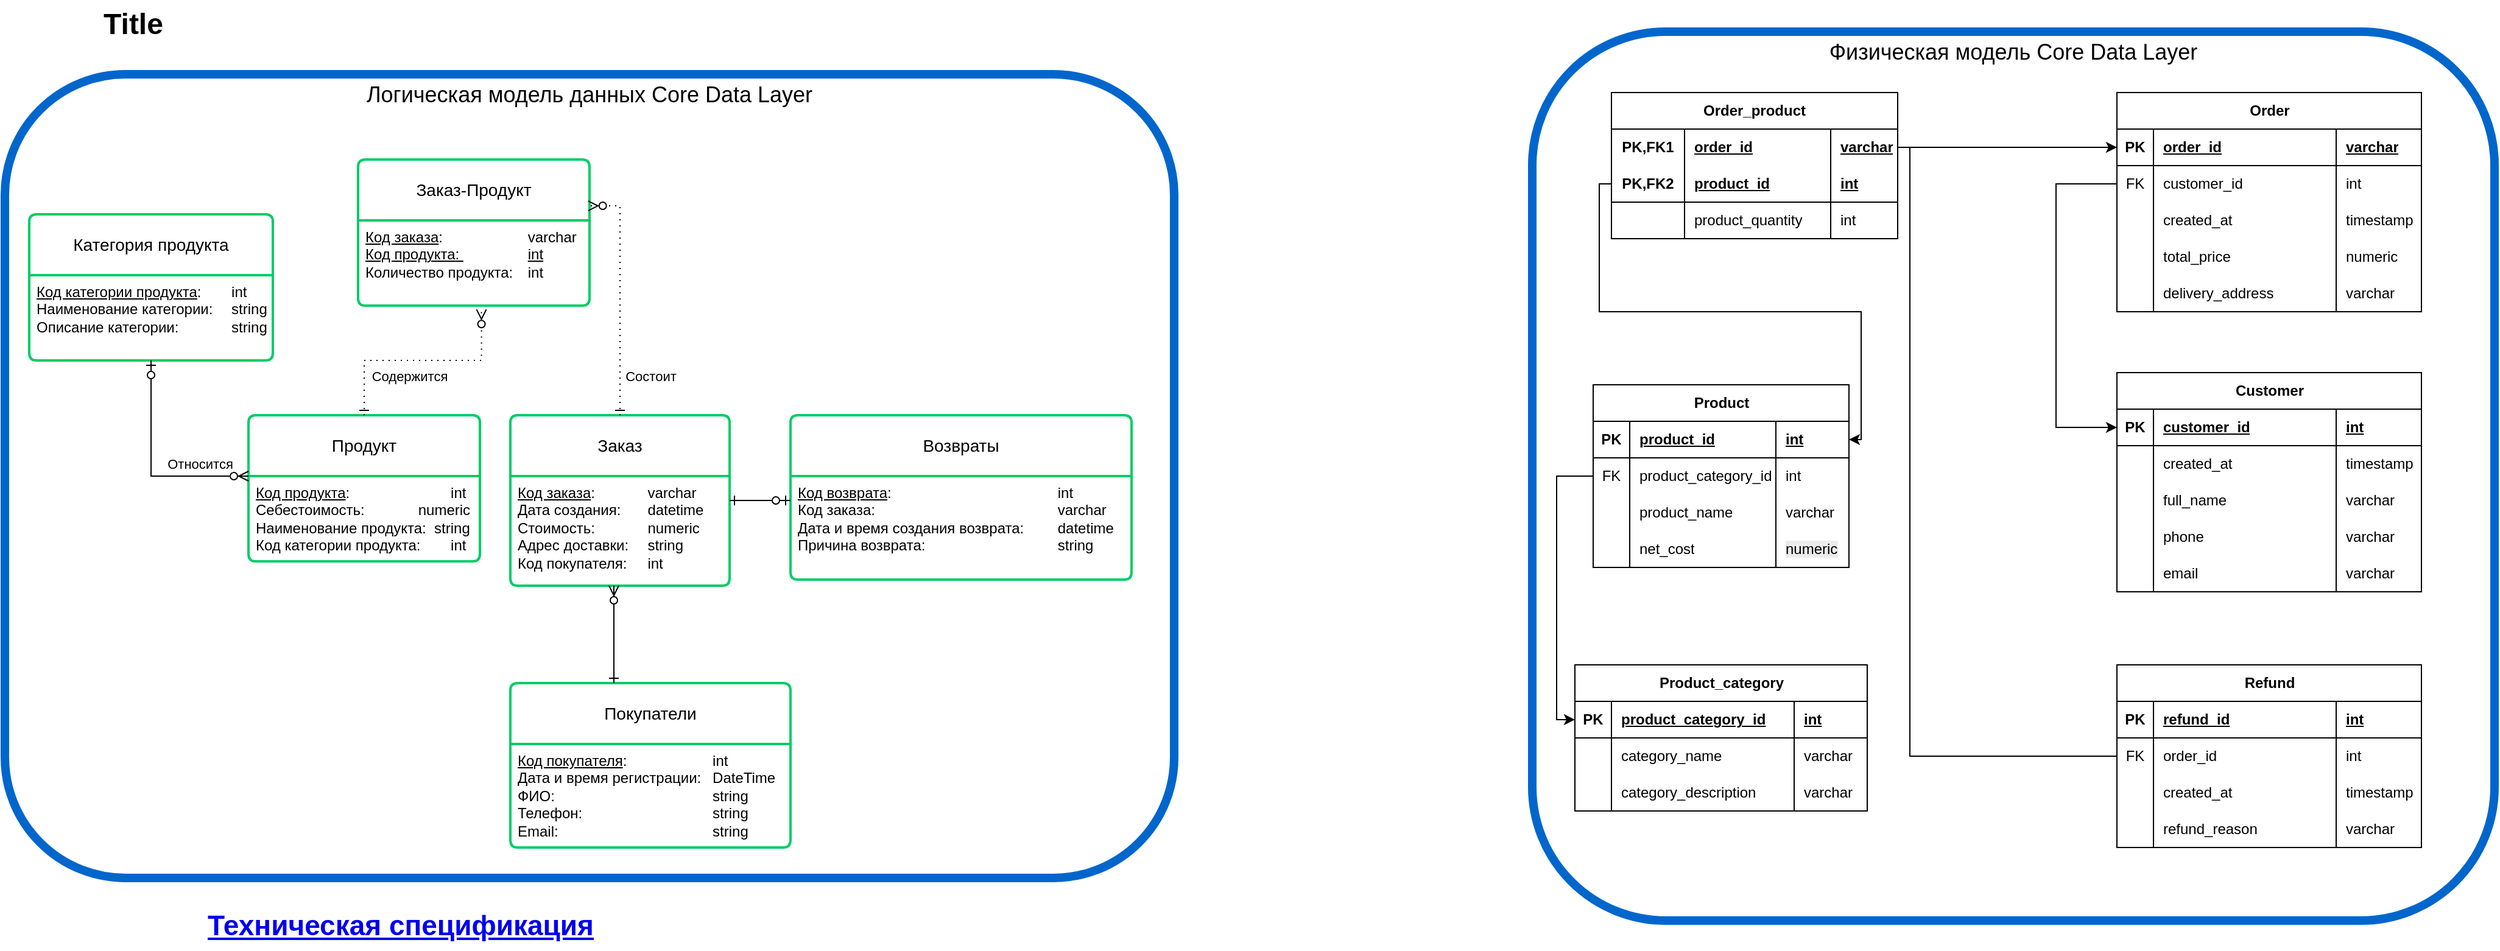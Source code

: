 <mxfile version="27.1.6" pages="3">
  <diagram name="CDL" id="SCpngaXEFyfujAyh4T14">
    <mxGraphModel dx="2066" dy="-39" grid="1" gridSize="10" guides="1" tooltips="1" connect="1" arrows="1" fold="1" page="1" pageScale="1" pageWidth="1169" pageHeight="827" math="0" shadow="0">
      <root>
        <mxCell id="0" />
        <mxCell id="1" parent="0" />
        <mxCell id="JhwAvUDN59JvzQfTvStM-1" value="" style="group;movable=1;resizable=1;rotatable=1;deletable=1;editable=1;locked=0;connectable=1;" parent="1" vertex="1" connectable="0">
          <mxGeometry x="1359" y="876" width="790" height="730" as="geometry" />
        </mxCell>
        <mxCell id="dv1rJ8OcQoWU4tliP2-A-208" value="Физическая модель Core Data Layer" style="rounded=1;whiteSpace=wrap;html=1;fillColor=none;fontSize=18;labelPosition=center;verticalLabelPosition=middle;align=center;verticalAlign=top;strokeWidth=7;strokeColor=#0066CC;" parent="JhwAvUDN59JvzQfTvStM-1" vertex="1">
          <mxGeometry width="790" height="730" as="geometry" />
        </mxCell>
        <mxCell id="dv1rJ8OcQoWU4tliP2-A-56" value="Product" style="shape=table;startSize=30;container=1;collapsible=1;childLayout=tableLayout;fixedRows=1;rowLines=0;fontStyle=1;align=center;resizeLast=1;html=1;" parent="JhwAvUDN59JvzQfTvStM-1" vertex="1">
          <mxGeometry x="50" y="290" width="210" height="150" as="geometry" />
        </mxCell>
        <mxCell id="dv1rJ8OcQoWU4tliP2-A-57" value="" style="shape=tableRow;horizontal=0;startSize=0;swimlaneHead=0;swimlaneBody=0;fillColor=none;collapsible=0;dropTarget=0;points=[[0,0.5],[1,0.5]];portConstraint=eastwest;top=0;left=0;right=0;bottom=1;" parent="dv1rJ8OcQoWU4tliP2-A-56" vertex="1">
          <mxGeometry y="30" width="210" height="30" as="geometry" />
        </mxCell>
        <mxCell id="dv1rJ8OcQoWU4tliP2-A-58" value="PK" style="shape=partialRectangle;connectable=0;fillColor=none;top=0;left=0;bottom=0;right=0;fontStyle=1;overflow=hidden;whiteSpace=wrap;html=1;" parent="dv1rJ8OcQoWU4tliP2-A-57" vertex="1">
          <mxGeometry width="30" height="30" as="geometry">
            <mxRectangle width="30" height="30" as="alternateBounds" />
          </mxGeometry>
        </mxCell>
        <mxCell id="dv1rJ8OcQoWU4tliP2-A-59" value="product_id" style="shape=partialRectangle;connectable=0;fillColor=none;top=0;left=0;bottom=0;right=0;align=left;spacingLeft=6;fontStyle=5;overflow=hidden;whiteSpace=wrap;html=1;" parent="dv1rJ8OcQoWU4tliP2-A-57" vertex="1">
          <mxGeometry x="30" width="120" height="30" as="geometry">
            <mxRectangle width="120" height="30" as="alternateBounds" />
          </mxGeometry>
        </mxCell>
        <mxCell id="dv1rJ8OcQoWU4tliP2-A-69" value="int" style="shape=partialRectangle;connectable=0;fillColor=none;top=0;left=0;bottom=0;right=0;align=left;spacingLeft=6;fontStyle=5;overflow=hidden;whiteSpace=wrap;html=1;" parent="dv1rJ8OcQoWU4tliP2-A-57" vertex="1">
          <mxGeometry x="150" width="60" height="30" as="geometry">
            <mxRectangle width="60" height="30" as="alternateBounds" />
          </mxGeometry>
        </mxCell>
        <mxCell id="dv1rJ8OcQoWU4tliP2-A-73" value="" style="shape=tableRow;horizontal=0;startSize=0;swimlaneHead=0;swimlaneBody=0;fillColor=none;collapsible=0;dropTarget=0;points=[[0,0.5],[1,0.5]];portConstraint=eastwest;top=0;left=0;right=0;bottom=0;" parent="dv1rJ8OcQoWU4tliP2-A-56" vertex="1">
          <mxGeometry y="60" width="210" height="30" as="geometry" />
        </mxCell>
        <mxCell id="dv1rJ8OcQoWU4tliP2-A-74" value="FK" style="shape=partialRectangle;connectable=0;fillColor=none;top=0;left=0;bottom=0;right=0;fontStyle=0;overflow=hidden;whiteSpace=wrap;html=1;" parent="dv1rJ8OcQoWU4tliP2-A-73" vertex="1">
          <mxGeometry width="30" height="30" as="geometry">
            <mxRectangle width="30" height="30" as="alternateBounds" />
          </mxGeometry>
        </mxCell>
        <mxCell id="dv1rJ8OcQoWU4tliP2-A-75" value="product_category_id" style="shape=partialRectangle;connectable=0;fillColor=none;top=0;left=0;bottom=0;right=0;align=left;spacingLeft=6;fontStyle=0;overflow=hidden;whiteSpace=wrap;html=1;" parent="dv1rJ8OcQoWU4tliP2-A-73" vertex="1">
          <mxGeometry x="30" width="120" height="30" as="geometry">
            <mxRectangle width="120" height="30" as="alternateBounds" />
          </mxGeometry>
        </mxCell>
        <mxCell id="dv1rJ8OcQoWU4tliP2-A-76" value="int" style="shape=partialRectangle;connectable=0;fillColor=none;top=0;left=0;bottom=0;right=0;align=left;spacingLeft=6;fontStyle=0;overflow=hidden;whiteSpace=wrap;html=1;" parent="dv1rJ8OcQoWU4tliP2-A-73" vertex="1">
          <mxGeometry x="150" width="60" height="30" as="geometry">
            <mxRectangle width="60" height="30" as="alternateBounds" />
          </mxGeometry>
        </mxCell>
        <mxCell id="dv1rJ8OcQoWU4tliP2-A-60" value="" style="shape=tableRow;horizontal=0;startSize=0;swimlaneHead=0;swimlaneBody=0;fillColor=none;collapsible=0;dropTarget=0;points=[[0,0.5],[1,0.5]];portConstraint=eastwest;top=0;left=0;right=0;bottom=0;" parent="dv1rJ8OcQoWU4tliP2-A-56" vertex="1">
          <mxGeometry y="90" width="210" height="30" as="geometry" />
        </mxCell>
        <mxCell id="dv1rJ8OcQoWU4tliP2-A-61" value="" style="shape=partialRectangle;connectable=0;fillColor=none;top=0;left=0;bottom=0;right=0;editable=1;overflow=hidden;whiteSpace=wrap;html=1;" parent="dv1rJ8OcQoWU4tliP2-A-60" vertex="1">
          <mxGeometry width="30" height="30" as="geometry">
            <mxRectangle width="30" height="30" as="alternateBounds" />
          </mxGeometry>
        </mxCell>
        <mxCell id="dv1rJ8OcQoWU4tliP2-A-62" value="product_name" style="shape=partialRectangle;connectable=0;fillColor=none;top=0;left=0;bottom=0;right=0;align=left;spacingLeft=6;overflow=hidden;whiteSpace=wrap;html=1;" parent="dv1rJ8OcQoWU4tliP2-A-60" vertex="1">
          <mxGeometry x="30" width="120" height="30" as="geometry">
            <mxRectangle width="120" height="30" as="alternateBounds" />
          </mxGeometry>
        </mxCell>
        <mxCell id="dv1rJ8OcQoWU4tliP2-A-70" value="varchar" style="shape=partialRectangle;connectable=0;fillColor=none;top=0;left=0;bottom=0;right=0;align=left;spacingLeft=6;overflow=hidden;whiteSpace=wrap;html=1;" parent="dv1rJ8OcQoWU4tliP2-A-60" vertex="1">
          <mxGeometry x="150" width="60" height="30" as="geometry">
            <mxRectangle width="60" height="30" as="alternateBounds" />
          </mxGeometry>
        </mxCell>
        <mxCell id="dv1rJ8OcQoWU4tliP2-A-63" value="" style="shape=tableRow;horizontal=0;startSize=0;swimlaneHead=0;swimlaneBody=0;fillColor=none;collapsible=0;dropTarget=0;points=[[0,0.5],[1,0.5]];portConstraint=eastwest;top=0;left=0;right=0;bottom=0;" parent="dv1rJ8OcQoWU4tliP2-A-56" vertex="1">
          <mxGeometry y="120" width="210" height="30" as="geometry" />
        </mxCell>
        <mxCell id="dv1rJ8OcQoWU4tliP2-A-64" value="" style="shape=partialRectangle;connectable=0;fillColor=none;top=0;left=0;bottom=0;right=0;editable=1;overflow=hidden;whiteSpace=wrap;html=1;" parent="dv1rJ8OcQoWU4tliP2-A-63" vertex="1">
          <mxGeometry width="30" height="30" as="geometry">
            <mxRectangle width="30" height="30" as="alternateBounds" />
          </mxGeometry>
        </mxCell>
        <mxCell id="dv1rJ8OcQoWU4tliP2-A-65" value="net_cost" style="shape=partialRectangle;connectable=0;fillColor=none;top=0;left=0;bottom=0;right=0;align=left;spacingLeft=6;overflow=hidden;whiteSpace=wrap;html=1;" parent="dv1rJ8OcQoWU4tliP2-A-63" vertex="1">
          <mxGeometry x="30" width="120" height="30" as="geometry">
            <mxRectangle width="120" height="30" as="alternateBounds" />
          </mxGeometry>
        </mxCell>
        <mxCell id="dv1rJ8OcQoWU4tliP2-A-71" value="&lt;div&gt;&lt;span style=&quot;color: rgb(0, 0, 0); font-family: Helvetica; font-size: 12px; font-style: normal; font-variant-ligatures: normal; font-variant-caps: normal; font-weight: 400; letter-spacing: normal; orphans: 2; text-align: left; text-indent: 0px; text-transform: none; widows: 2; word-spacing: 0px; -webkit-text-stroke-width: 0px; white-space: normal; background-color: rgb(236, 236, 236); text-decoration-thickness: initial; text-decoration-style: initial; text-decoration-color: initial; float: none; display: inline !important;&quot;&gt;numeric&lt;/span&gt;&lt;br&gt;&lt;/div&gt;" style="shape=partialRectangle;connectable=0;fillColor=none;top=0;left=0;bottom=0;right=0;align=left;spacingLeft=6;overflow=hidden;whiteSpace=wrap;html=1;" parent="dv1rJ8OcQoWU4tliP2-A-63" vertex="1">
          <mxGeometry x="150" width="60" height="30" as="geometry">
            <mxRectangle width="60" height="30" as="alternateBounds" />
          </mxGeometry>
        </mxCell>
        <mxCell id="dv1rJ8OcQoWU4tliP2-A-93" value="Product_category" style="shape=table;startSize=30;container=1;collapsible=1;childLayout=tableLayout;fixedRows=1;rowLines=0;fontStyle=1;align=center;resizeLast=1;html=1;" parent="JhwAvUDN59JvzQfTvStM-1" vertex="1">
          <mxGeometry x="35" y="520" width="240" height="120" as="geometry" />
        </mxCell>
        <mxCell id="dv1rJ8OcQoWU4tliP2-A-94" value="" style="shape=tableRow;horizontal=0;startSize=0;swimlaneHead=0;swimlaneBody=0;fillColor=none;collapsible=0;dropTarget=0;points=[[0,0.5],[1,0.5]];portConstraint=eastwest;top=0;left=0;right=0;bottom=1;" parent="dv1rJ8OcQoWU4tliP2-A-93" vertex="1">
          <mxGeometry y="30" width="240" height="30" as="geometry" />
        </mxCell>
        <mxCell id="dv1rJ8OcQoWU4tliP2-A-95" value="PK" style="shape=partialRectangle;connectable=0;fillColor=none;top=0;left=0;bottom=0;right=0;fontStyle=1;overflow=hidden;whiteSpace=wrap;html=1;" parent="dv1rJ8OcQoWU4tliP2-A-94" vertex="1">
          <mxGeometry width="30" height="30" as="geometry">
            <mxRectangle width="30" height="30" as="alternateBounds" />
          </mxGeometry>
        </mxCell>
        <mxCell id="dv1rJ8OcQoWU4tliP2-A-96" value="product_category_id" style="shape=partialRectangle;connectable=0;fillColor=none;top=0;left=0;bottom=0;right=0;align=left;spacingLeft=6;fontStyle=5;overflow=hidden;whiteSpace=wrap;html=1;" parent="dv1rJ8OcQoWU4tliP2-A-94" vertex="1">
          <mxGeometry x="30" width="150" height="30" as="geometry">
            <mxRectangle width="150" height="30" as="alternateBounds" />
          </mxGeometry>
        </mxCell>
        <mxCell id="dv1rJ8OcQoWU4tliP2-A-106" value="int" style="shape=partialRectangle;connectable=0;fillColor=none;top=0;left=0;bottom=0;right=0;align=left;spacingLeft=6;fontStyle=5;overflow=hidden;whiteSpace=wrap;html=1;" parent="dv1rJ8OcQoWU4tliP2-A-94" vertex="1">
          <mxGeometry x="180" width="60" height="30" as="geometry">
            <mxRectangle width="60" height="30" as="alternateBounds" />
          </mxGeometry>
        </mxCell>
        <mxCell id="dv1rJ8OcQoWU4tliP2-A-97" value="" style="shape=tableRow;horizontal=0;startSize=0;swimlaneHead=0;swimlaneBody=0;fillColor=none;collapsible=0;dropTarget=0;points=[[0,0.5],[1,0.5]];portConstraint=eastwest;top=0;left=0;right=0;bottom=0;" parent="dv1rJ8OcQoWU4tliP2-A-93" vertex="1">
          <mxGeometry y="60" width="240" height="30" as="geometry" />
        </mxCell>
        <mxCell id="dv1rJ8OcQoWU4tliP2-A-98" value="" style="shape=partialRectangle;connectable=0;fillColor=none;top=0;left=0;bottom=0;right=0;editable=1;overflow=hidden;whiteSpace=wrap;html=1;" parent="dv1rJ8OcQoWU4tliP2-A-97" vertex="1">
          <mxGeometry width="30" height="30" as="geometry">
            <mxRectangle width="30" height="30" as="alternateBounds" />
          </mxGeometry>
        </mxCell>
        <mxCell id="dv1rJ8OcQoWU4tliP2-A-99" value="category_name" style="shape=partialRectangle;connectable=0;fillColor=none;top=0;left=0;bottom=0;right=0;align=left;spacingLeft=6;overflow=hidden;whiteSpace=wrap;html=1;" parent="dv1rJ8OcQoWU4tliP2-A-97" vertex="1">
          <mxGeometry x="30" width="150" height="30" as="geometry">
            <mxRectangle width="150" height="30" as="alternateBounds" />
          </mxGeometry>
        </mxCell>
        <mxCell id="dv1rJ8OcQoWU4tliP2-A-107" value="varchar" style="shape=partialRectangle;connectable=0;fillColor=none;top=0;left=0;bottom=0;right=0;align=left;spacingLeft=6;overflow=hidden;whiteSpace=wrap;html=1;" parent="dv1rJ8OcQoWU4tliP2-A-97" vertex="1">
          <mxGeometry x="180" width="60" height="30" as="geometry">
            <mxRectangle width="60" height="30" as="alternateBounds" />
          </mxGeometry>
        </mxCell>
        <mxCell id="dv1rJ8OcQoWU4tliP2-A-100" value="" style="shape=tableRow;horizontal=0;startSize=0;swimlaneHead=0;swimlaneBody=0;fillColor=none;collapsible=0;dropTarget=0;points=[[0,0.5],[1,0.5]];portConstraint=eastwest;top=0;left=0;right=0;bottom=0;" parent="dv1rJ8OcQoWU4tliP2-A-93" vertex="1">
          <mxGeometry y="90" width="240" height="30" as="geometry" />
        </mxCell>
        <mxCell id="dv1rJ8OcQoWU4tliP2-A-101" value="" style="shape=partialRectangle;connectable=0;fillColor=none;top=0;left=0;bottom=0;right=0;editable=1;overflow=hidden;whiteSpace=wrap;html=1;" parent="dv1rJ8OcQoWU4tliP2-A-100" vertex="1">
          <mxGeometry width="30" height="30" as="geometry">
            <mxRectangle width="30" height="30" as="alternateBounds" />
          </mxGeometry>
        </mxCell>
        <mxCell id="dv1rJ8OcQoWU4tliP2-A-102" value="category_description" style="shape=partialRectangle;connectable=0;fillColor=none;top=0;left=0;bottom=0;right=0;align=left;spacingLeft=6;overflow=hidden;whiteSpace=wrap;html=1;" parent="dv1rJ8OcQoWU4tliP2-A-100" vertex="1">
          <mxGeometry x="30" width="150" height="30" as="geometry">
            <mxRectangle width="150" height="30" as="alternateBounds" />
          </mxGeometry>
        </mxCell>
        <mxCell id="dv1rJ8OcQoWU4tliP2-A-108" value="varchar" style="shape=partialRectangle;connectable=0;fillColor=none;top=0;left=0;bottom=0;right=0;align=left;spacingLeft=6;overflow=hidden;whiteSpace=wrap;html=1;" parent="dv1rJ8OcQoWU4tliP2-A-100" vertex="1">
          <mxGeometry x="180" width="60" height="30" as="geometry">
            <mxRectangle width="60" height="30" as="alternateBounds" />
          </mxGeometry>
        </mxCell>
        <mxCell id="dv1rJ8OcQoWU4tliP2-A-110" value="" style="endArrow=none;html=1;rounded=0;edgeStyle=orthogonalEdgeStyle;startArrow=classic;startFill=1;" parent="JhwAvUDN59JvzQfTvStM-1" source="dv1rJ8OcQoWU4tliP2-A-94" target="dv1rJ8OcQoWU4tliP2-A-73" edge="1">
          <mxGeometry relative="1" as="geometry">
            <mxPoint x="-150" y="450" as="sourcePoint" />
            <mxPoint x="10" y="450" as="targetPoint" />
            <Array as="points">
              <mxPoint x="20" y="565" />
              <mxPoint x="20" y="365" />
            </Array>
          </mxGeometry>
        </mxCell>
        <mxCell id="dv1rJ8OcQoWU4tliP2-A-111" value="Order_product" style="shape=table;startSize=30;container=1;collapsible=1;childLayout=tableLayout;fixedRows=1;rowLines=0;fontStyle=1;align=center;resizeLast=1;html=1;whiteSpace=wrap;" parent="JhwAvUDN59JvzQfTvStM-1" vertex="1">
          <mxGeometry x="65" y="50" width="235" height="120" as="geometry" />
        </mxCell>
        <mxCell id="dv1rJ8OcQoWU4tliP2-A-112" value="" style="shape=tableRow;horizontal=0;startSize=0;swimlaneHead=0;swimlaneBody=0;fillColor=none;collapsible=0;dropTarget=0;points=[[0,0.5],[1,0.5]];portConstraint=eastwest;top=0;left=0;right=0;bottom=0;html=1;" parent="dv1rJ8OcQoWU4tliP2-A-111" vertex="1">
          <mxGeometry y="30" width="235" height="30" as="geometry" />
        </mxCell>
        <mxCell id="dv1rJ8OcQoWU4tliP2-A-113" value="PK,FK1" style="shape=partialRectangle;connectable=0;fillColor=none;top=0;left=0;bottom=0;right=0;fontStyle=1;overflow=hidden;html=1;whiteSpace=wrap;" parent="dv1rJ8OcQoWU4tliP2-A-112" vertex="1">
          <mxGeometry width="60" height="30" as="geometry">
            <mxRectangle width="60" height="30" as="alternateBounds" />
          </mxGeometry>
        </mxCell>
        <mxCell id="dv1rJ8OcQoWU4tliP2-A-114" value="order_id" style="shape=partialRectangle;connectable=0;fillColor=none;top=0;left=0;bottom=0;right=0;align=left;spacingLeft=6;fontStyle=5;overflow=hidden;html=1;whiteSpace=wrap;" parent="dv1rJ8OcQoWU4tliP2-A-112" vertex="1">
          <mxGeometry x="60" width="120" height="30" as="geometry">
            <mxRectangle width="120" height="30" as="alternateBounds" />
          </mxGeometry>
        </mxCell>
        <mxCell id="dv1rJ8OcQoWU4tliP2-A-124" value="varchar" style="shape=partialRectangle;connectable=0;fillColor=none;top=0;left=0;bottom=0;right=0;align=left;spacingLeft=6;fontStyle=5;overflow=hidden;html=1;whiteSpace=wrap;" parent="dv1rJ8OcQoWU4tliP2-A-112" vertex="1">
          <mxGeometry x="180" width="55" height="30" as="geometry">
            <mxRectangle width="55" height="30" as="alternateBounds" />
          </mxGeometry>
        </mxCell>
        <mxCell id="dv1rJ8OcQoWU4tliP2-A-115" value="" style="shape=tableRow;horizontal=0;startSize=0;swimlaneHead=0;swimlaneBody=0;fillColor=none;collapsible=0;dropTarget=0;points=[[0,0.5],[1,0.5]];portConstraint=eastwest;top=0;left=0;right=0;bottom=1;html=1;" parent="dv1rJ8OcQoWU4tliP2-A-111" vertex="1">
          <mxGeometry y="60" width="235" height="30" as="geometry" />
        </mxCell>
        <mxCell id="dv1rJ8OcQoWU4tliP2-A-116" value="PK,FK2" style="shape=partialRectangle;connectable=0;fillColor=none;top=0;left=0;bottom=0;right=0;fontStyle=1;overflow=hidden;html=1;whiteSpace=wrap;" parent="dv1rJ8OcQoWU4tliP2-A-115" vertex="1">
          <mxGeometry width="60" height="30" as="geometry">
            <mxRectangle width="60" height="30" as="alternateBounds" />
          </mxGeometry>
        </mxCell>
        <mxCell id="dv1rJ8OcQoWU4tliP2-A-117" value="product_id" style="shape=partialRectangle;connectable=0;fillColor=none;top=0;left=0;bottom=0;right=0;align=left;spacingLeft=6;fontStyle=5;overflow=hidden;html=1;whiteSpace=wrap;" parent="dv1rJ8OcQoWU4tliP2-A-115" vertex="1">
          <mxGeometry x="60" width="120" height="30" as="geometry">
            <mxRectangle width="120" height="30" as="alternateBounds" />
          </mxGeometry>
        </mxCell>
        <mxCell id="dv1rJ8OcQoWU4tliP2-A-125" value="int" style="shape=partialRectangle;connectable=0;fillColor=none;top=0;left=0;bottom=0;right=0;align=left;spacingLeft=6;fontStyle=5;overflow=hidden;html=1;whiteSpace=wrap;" parent="dv1rJ8OcQoWU4tliP2-A-115" vertex="1">
          <mxGeometry x="180" width="55" height="30" as="geometry">
            <mxRectangle width="55" height="30" as="alternateBounds" />
          </mxGeometry>
        </mxCell>
        <mxCell id="dv1rJ8OcQoWU4tliP2-A-118" value="" style="shape=tableRow;horizontal=0;startSize=0;swimlaneHead=0;swimlaneBody=0;fillColor=none;collapsible=0;dropTarget=0;points=[[0,0.5],[1,0.5]];portConstraint=eastwest;top=0;left=0;right=0;bottom=0;html=1;" parent="dv1rJ8OcQoWU4tliP2-A-111" vertex="1">
          <mxGeometry y="90" width="235" height="30" as="geometry" />
        </mxCell>
        <mxCell id="dv1rJ8OcQoWU4tliP2-A-119" value="" style="shape=partialRectangle;connectable=0;fillColor=none;top=0;left=0;bottom=0;right=0;editable=1;overflow=hidden;html=1;whiteSpace=wrap;" parent="dv1rJ8OcQoWU4tliP2-A-118" vertex="1">
          <mxGeometry width="60" height="30" as="geometry">
            <mxRectangle width="60" height="30" as="alternateBounds" />
          </mxGeometry>
        </mxCell>
        <mxCell id="dv1rJ8OcQoWU4tliP2-A-120" value="product_quantity" style="shape=partialRectangle;connectable=0;fillColor=none;top=0;left=0;bottom=0;right=0;align=left;spacingLeft=6;overflow=hidden;html=1;whiteSpace=wrap;" parent="dv1rJ8OcQoWU4tliP2-A-118" vertex="1">
          <mxGeometry x="60" width="120" height="30" as="geometry">
            <mxRectangle width="120" height="30" as="alternateBounds" />
          </mxGeometry>
        </mxCell>
        <mxCell id="dv1rJ8OcQoWU4tliP2-A-126" value="int" style="shape=partialRectangle;connectable=0;fillColor=none;top=0;left=0;bottom=0;right=0;align=left;spacingLeft=6;overflow=hidden;html=1;whiteSpace=wrap;" parent="dv1rJ8OcQoWU4tliP2-A-118" vertex="1">
          <mxGeometry x="180" width="55" height="30" as="geometry">
            <mxRectangle width="55" height="30" as="alternateBounds" />
          </mxGeometry>
        </mxCell>
        <mxCell id="dv1rJ8OcQoWU4tliP2-A-127" value="Order" style="shape=table;startSize=30;container=1;collapsible=1;childLayout=tableLayout;fixedRows=1;rowLines=0;fontStyle=1;align=center;resizeLast=1;html=1;" parent="JhwAvUDN59JvzQfTvStM-1" vertex="1">
          <mxGeometry x="480" y="50" width="250" height="180" as="geometry" />
        </mxCell>
        <mxCell id="dv1rJ8OcQoWU4tliP2-A-128" value="" style="shape=tableRow;horizontal=0;startSize=0;swimlaneHead=0;swimlaneBody=0;fillColor=none;collapsible=0;dropTarget=0;points=[[0,0.5],[1,0.5]];portConstraint=eastwest;top=0;left=0;right=0;bottom=1;" parent="dv1rJ8OcQoWU4tliP2-A-127" vertex="1">
          <mxGeometry y="30" width="250" height="30" as="geometry" />
        </mxCell>
        <mxCell id="dv1rJ8OcQoWU4tliP2-A-129" value="PK" style="shape=partialRectangle;connectable=0;fillColor=none;top=0;left=0;bottom=0;right=0;fontStyle=1;overflow=hidden;whiteSpace=wrap;html=1;" parent="dv1rJ8OcQoWU4tliP2-A-128" vertex="1">
          <mxGeometry width="30" height="30" as="geometry">
            <mxRectangle width="30" height="30" as="alternateBounds" />
          </mxGeometry>
        </mxCell>
        <mxCell id="dv1rJ8OcQoWU4tliP2-A-130" value="order_id" style="shape=partialRectangle;connectable=0;fillColor=none;top=0;left=0;bottom=0;right=0;align=left;spacingLeft=6;fontStyle=5;overflow=hidden;whiteSpace=wrap;html=1;" parent="dv1rJ8OcQoWU4tliP2-A-128" vertex="1">
          <mxGeometry x="30" width="150" height="30" as="geometry">
            <mxRectangle width="150" height="30" as="alternateBounds" />
          </mxGeometry>
        </mxCell>
        <mxCell id="dv1rJ8OcQoWU4tliP2-A-140" value="varchar" style="shape=partialRectangle;connectable=0;fillColor=none;top=0;left=0;bottom=0;right=0;align=left;spacingLeft=6;fontStyle=5;overflow=hidden;whiteSpace=wrap;html=1;" parent="dv1rJ8OcQoWU4tliP2-A-128" vertex="1">
          <mxGeometry x="180" width="70" height="30" as="geometry">
            <mxRectangle width="70" height="30" as="alternateBounds" />
          </mxGeometry>
        </mxCell>
        <mxCell id="dv1rJ8OcQoWU4tliP2-A-144" value="" style="shape=tableRow;horizontal=0;startSize=0;swimlaneHead=0;swimlaneBody=0;fillColor=none;collapsible=0;dropTarget=0;points=[[0,0.5],[1,0.5]];portConstraint=eastwest;top=0;left=0;right=0;bottom=0;" parent="dv1rJ8OcQoWU4tliP2-A-127" vertex="1">
          <mxGeometry y="60" width="250" height="30" as="geometry" />
        </mxCell>
        <mxCell id="dv1rJ8OcQoWU4tliP2-A-145" value="FK" style="shape=partialRectangle;connectable=0;fillColor=none;top=0;left=0;bottom=0;right=0;fontStyle=0;overflow=hidden;whiteSpace=wrap;html=1;" parent="dv1rJ8OcQoWU4tliP2-A-144" vertex="1">
          <mxGeometry width="30" height="30" as="geometry">
            <mxRectangle width="30" height="30" as="alternateBounds" />
          </mxGeometry>
        </mxCell>
        <mxCell id="dv1rJ8OcQoWU4tliP2-A-146" value="customer_id" style="shape=partialRectangle;connectable=0;fillColor=none;top=0;left=0;bottom=0;right=0;align=left;spacingLeft=6;fontStyle=0;overflow=hidden;whiteSpace=wrap;html=1;" parent="dv1rJ8OcQoWU4tliP2-A-144" vertex="1">
          <mxGeometry x="30" width="150" height="30" as="geometry">
            <mxRectangle width="150" height="30" as="alternateBounds" />
          </mxGeometry>
        </mxCell>
        <mxCell id="dv1rJ8OcQoWU4tliP2-A-147" value="int" style="shape=partialRectangle;connectable=0;fillColor=none;top=0;left=0;bottom=0;right=0;align=left;spacingLeft=6;fontStyle=0;overflow=hidden;whiteSpace=wrap;html=1;" parent="dv1rJ8OcQoWU4tliP2-A-144" vertex="1">
          <mxGeometry x="180" width="70" height="30" as="geometry">
            <mxRectangle width="70" height="30" as="alternateBounds" />
          </mxGeometry>
        </mxCell>
        <mxCell id="dv1rJ8OcQoWU4tliP2-A-131" value="" style="shape=tableRow;horizontal=0;startSize=0;swimlaneHead=0;swimlaneBody=0;fillColor=none;collapsible=0;dropTarget=0;points=[[0,0.5],[1,0.5]];portConstraint=eastwest;top=0;left=0;right=0;bottom=0;" parent="dv1rJ8OcQoWU4tliP2-A-127" vertex="1">
          <mxGeometry y="90" width="250" height="30" as="geometry" />
        </mxCell>
        <mxCell id="dv1rJ8OcQoWU4tliP2-A-132" value="" style="shape=partialRectangle;connectable=0;fillColor=none;top=0;left=0;bottom=0;right=0;editable=1;overflow=hidden;whiteSpace=wrap;html=1;" parent="dv1rJ8OcQoWU4tliP2-A-131" vertex="1">
          <mxGeometry width="30" height="30" as="geometry">
            <mxRectangle width="30" height="30" as="alternateBounds" />
          </mxGeometry>
        </mxCell>
        <mxCell id="dv1rJ8OcQoWU4tliP2-A-133" value="created_at" style="shape=partialRectangle;connectable=0;fillColor=none;top=0;left=0;bottom=0;right=0;align=left;spacingLeft=6;overflow=hidden;whiteSpace=wrap;html=1;" parent="dv1rJ8OcQoWU4tliP2-A-131" vertex="1">
          <mxGeometry x="30" width="150" height="30" as="geometry">
            <mxRectangle width="150" height="30" as="alternateBounds" />
          </mxGeometry>
        </mxCell>
        <mxCell id="dv1rJ8OcQoWU4tliP2-A-141" value="timestamp" style="shape=partialRectangle;connectable=0;fillColor=none;top=0;left=0;bottom=0;right=0;align=left;spacingLeft=6;overflow=hidden;whiteSpace=wrap;html=1;" parent="dv1rJ8OcQoWU4tliP2-A-131" vertex="1">
          <mxGeometry x="180" width="70" height="30" as="geometry">
            <mxRectangle width="70" height="30" as="alternateBounds" />
          </mxGeometry>
        </mxCell>
        <mxCell id="dv1rJ8OcQoWU4tliP2-A-134" value="" style="shape=tableRow;horizontal=0;startSize=0;swimlaneHead=0;swimlaneBody=0;fillColor=none;collapsible=0;dropTarget=0;points=[[0,0.5],[1,0.5]];portConstraint=eastwest;top=0;left=0;right=0;bottom=0;" parent="dv1rJ8OcQoWU4tliP2-A-127" vertex="1">
          <mxGeometry y="120" width="250" height="30" as="geometry" />
        </mxCell>
        <mxCell id="dv1rJ8OcQoWU4tliP2-A-135" value="" style="shape=partialRectangle;connectable=0;fillColor=none;top=0;left=0;bottom=0;right=0;editable=1;overflow=hidden;whiteSpace=wrap;html=1;" parent="dv1rJ8OcQoWU4tliP2-A-134" vertex="1">
          <mxGeometry width="30" height="30" as="geometry">
            <mxRectangle width="30" height="30" as="alternateBounds" />
          </mxGeometry>
        </mxCell>
        <mxCell id="dv1rJ8OcQoWU4tliP2-A-136" value="total_price" style="shape=partialRectangle;connectable=0;fillColor=none;top=0;left=0;bottom=0;right=0;align=left;spacingLeft=6;overflow=hidden;whiteSpace=wrap;html=1;" parent="dv1rJ8OcQoWU4tliP2-A-134" vertex="1">
          <mxGeometry x="30" width="150" height="30" as="geometry">
            <mxRectangle width="150" height="30" as="alternateBounds" />
          </mxGeometry>
        </mxCell>
        <mxCell id="dv1rJ8OcQoWU4tliP2-A-142" value="numeric" style="shape=partialRectangle;connectable=0;fillColor=none;top=0;left=0;bottom=0;right=0;align=left;spacingLeft=6;overflow=hidden;whiteSpace=wrap;html=1;" parent="dv1rJ8OcQoWU4tliP2-A-134" vertex="1">
          <mxGeometry x="180" width="70" height="30" as="geometry">
            <mxRectangle width="70" height="30" as="alternateBounds" />
          </mxGeometry>
        </mxCell>
        <mxCell id="dv1rJ8OcQoWU4tliP2-A-137" value="" style="shape=tableRow;horizontal=0;startSize=0;swimlaneHead=0;swimlaneBody=0;fillColor=none;collapsible=0;dropTarget=0;points=[[0,0.5],[1,0.5]];portConstraint=eastwest;top=0;left=0;right=0;bottom=0;" parent="dv1rJ8OcQoWU4tliP2-A-127" vertex="1">
          <mxGeometry y="150" width="250" height="30" as="geometry" />
        </mxCell>
        <mxCell id="dv1rJ8OcQoWU4tliP2-A-138" value="" style="shape=partialRectangle;connectable=0;fillColor=none;top=0;left=0;bottom=0;right=0;editable=1;overflow=hidden;whiteSpace=wrap;html=1;" parent="dv1rJ8OcQoWU4tliP2-A-137" vertex="1">
          <mxGeometry width="30" height="30" as="geometry">
            <mxRectangle width="30" height="30" as="alternateBounds" />
          </mxGeometry>
        </mxCell>
        <mxCell id="dv1rJ8OcQoWU4tliP2-A-139" value="delivery_address" style="shape=partialRectangle;connectable=0;fillColor=none;top=0;left=0;bottom=0;right=0;align=left;spacingLeft=6;overflow=hidden;whiteSpace=wrap;html=1;" parent="dv1rJ8OcQoWU4tliP2-A-137" vertex="1">
          <mxGeometry x="30" width="150" height="30" as="geometry">
            <mxRectangle width="150" height="30" as="alternateBounds" />
          </mxGeometry>
        </mxCell>
        <mxCell id="dv1rJ8OcQoWU4tliP2-A-143" value="varchar" style="shape=partialRectangle;connectable=0;fillColor=none;top=0;left=0;bottom=0;right=0;align=left;spacingLeft=6;overflow=hidden;whiteSpace=wrap;html=1;" parent="dv1rJ8OcQoWU4tliP2-A-137" vertex="1">
          <mxGeometry x="180" width="70" height="30" as="geometry">
            <mxRectangle width="70" height="30" as="alternateBounds" />
          </mxGeometry>
        </mxCell>
        <mxCell id="dv1rJ8OcQoWU4tliP2-A-148" value="" style="endArrow=classic;html=1;rounded=0;edgeStyle=orthogonalEdgeStyle;endFill=1;" parent="JhwAvUDN59JvzQfTvStM-1" source="dv1rJ8OcQoWU4tliP2-A-112" target="dv1rJ8OcQoWU4tliP2-A-128" edge="1">
          <mxGeometry relative="1" as="geometry">
            <mxPoint x="180" y="230" as="sourcePoint" />
            <mxPoint x="340" y="230" as="targetPoint" />
          </mxGeometry>
        </mxCell>
        <mxCell id="dv1rJ8OcQoWU4tliP2-A-149" value="" style="endArrow=classic;html=1;rounded=0;edgeStyle=orthogonalEdgeStyle;endFill=1;" parent="JhwAvUDN59JvzQfTvStM-1" source="dv1rJ8OcQoWU4tliP2-A-115" target="dv1rJ8OcQoWU4tliP2-A-57" edge="1">
          <mxGeometry relative="1" as="geometry">
            <mxPoint x="140" y="210" as="sourcePoint" />
            <mxPoint x="300" y="210" as="targetPoint" />
          </mxGeometry>
        </mxCell>
        <mxCell id="dv1rJ8OcQoWU4tliP2-A-150" value="Customer" style="shape=table;startSize=30;container=1;collapsible=1;childLayout=tableLayout;fixedRows=1;rowLines=0;fontStyle=1;align=center;resizeLast=1;html=1;" parent="JhwAvUDN59JvzQfTvStM-1" vertex="1">
          <mxGeometry x="480" y="280" width="250" height="180" as="geometry" />
        </mxCell>
        <mxCell id="dv1rJ8OcQoWU4tliP2-A-151" value="" style="shape=tableRow;horizontal=0;startSize=0;swimlaneHead=0;swimlaneBody=0;fillColor=none;collapsible=0;dropTarget=0;points=[[0,0.5],[1,0.5]];portConstraint=eastwest;top=0;left=0;right=0;bottom=1;" parent="dv1rJ8OcQoWU4tliP2-A-150" vertex="1">
          <mxGeometry y="30" width="250" height="30" as="geometry" />
        </mxCell>
        <mxCell id="dv1rJ8OcQoWU4tliP2-A-152" value="PK" style="shape=partialRectangle;connectable=0;fillColor=none;top=0;left=0;bottom=0;right=0;fontStyle=1;overflow=hidden;whiteSpace=wrap;html=1;" parent="dv1rJ8OcQoWU4tliP2-A-151" vertex="1">
          <mxGeometry width="30" height="30" as="geometry">
            <mxRectangle width="30" height="30" as="alternateBounds" />
          </mxGeometry>
        </mxCell>
        <mxCell id="dv1rJ8OcQoWU4tliP2-A-153" value="customer_id" style="shape=partialRectangle;connectable=0;fillColor=none;top=0;left=0;bottom=0;right=0;align=left;spacingLeft=6;fontStyle=5;overflow=hidden;whiteSpace=wrap;html=1;" parent="dv1rJ8OcQoWU4tliP2-A-151" vertex="1">
          <mxGeometry x="30" width="150" height="30" as="geometry">
            <mxRectangle width="150" height="30" as="alternateBounds" />
          </mxGeometry>
        </mxCell>
        <mxCell id="dv1rJ8OcQoWU4tliP2-A-163" value="int" style="shape=partialRectangle;connectable=0;fillColor=none;top=0;left=0;bottom=0;right=0;align=left;spacingLeft=6;fontStyle=5;overflow=hidden;whiteSpace=wrap;html=1;" parent="dv1rJ8OcQoWU4tliP2-A-151" vertex="1">
          <mxGeometry x="180" width="70" height="30" as="geometry">
            <mxRectangle width="70" height="30" as="alternateBounds" />
          </mxGeometry>
        </mxCell>
        <mxCell id="dv1rJ8OcQoWU4tliP2-A-154" value="" style="shape=tableRow;horizontal=0;startSize=0;swimlaneHead=0;swimlaneBody=0;fillColor=none;collapsible=0;dropTarget=0;points=[[0,0.5],[1,0.5]];portConstraint=eastwest;top=0;left=0;right=0;bottom=0;" parent="dv1rJ8OcQoWU4tliP2-A-150" vertex="1">
          <mxGeometry y="60" width="250" height="30" as="geometry" />
        </mxCell>
        <mxCell id="dv1rJ8OcQoWU4tliP2-A-155" value="" style="shape=partialRectangle;connectable=0;fillColor=none;top=0;left=0;bottom=0;right=0;editable=1;overflow=hidden;whiteSpace=wrap;html=1;" parent="dv1rJ8OcQoWU4tliP2-A-154" vertex="1">
          <mxGeometry width="30" height="30" as="geometry">
            <mxRectangle width="30" height="30" as="alternateBounds" />
          </mxGeometry>
        </mxCell>
        <mxCell id="dv1rJ8OcQoWU4tliP2-A-156" value="created_at" style="shape=partialRectangle;connectable=0;fillColor=none;top=0;left=0;bottom=0;right=0;align=left;spacingLeft=6;overflow=hidden;whiteSpace=wrap;html=1;" parent="dv1rJ8OcQoWU4tliP2-A-154" vertex="1">
          <mxGeometry x="30" width="150" height="30" as="geometry">
            <mxRectangle width="150" height="30" as="alternateBounds" />
          </mxGeometry>
        </mxCell>
        <mxCell id="dv1rJ8OcQoWU4tliP2-A-164" value="timestamp" style="shape=partialRectangle;connectable=0;fillColor=none;top=0;left=0;bottom=0;right=0;align=left;spacingLeft=6;overflow=hidden;whiteSpace=wrap;html=1;" parent="dv1rJ8OcQoWU4tliP2-A-154" vertex="1">
          <mxGeometry x="180" width="70" height="30" as="geometry">
            <mxRectangle width="70" height="30" as="alternateBounds" />
          </mxGeometry>
        </mxCell>
        <mxCell id="dv1rJ8OcQoWU4tliP2-A-157" value="" style="shape=tableRow;horizontal=0;startSize=0;swimlaneHead=0;swimlaneBody=0;fillColor=none;collapsible=0;dropTarget=0;points=[[0,0.5],[1,0.5]];portConstraint=eastwest;top=0;left=0;right=0;bottom=0;" parent="dv1rJ8OcQoWU4tliP2-A-150" vertex="1">
          <mxGeometry y="90" width="250" height="30" as="geometry" />
        </mxCell>
        <mxCell id="dv1rJ8OcQoWU4tliP2-A-158" value="" style="shape=partialRectangle;connectable=0;fillColor=none;top=0;left=0;bottom=0;right=0;editable=1;overflow=hidden;whiteSpace=wrap;html=1;" parent="dv1rJ8OcQoWU4tliP2-A-157" vertex="1">
          <mxGeometry width="30" height="30" as="geometry">
            <mxRectangle width="30" height="30" as="alternateBounds" />
          </mxGeometry>
        </mxCell>
        <mxCell id="dv1rJ8OcQoWU4tliP2-A-159" value="full_name" style="shape=partialRectangle;connectable=0;fillColor=none;top=0;left=0;bottom=0;right=0;align=left;spacingLeft=6;overflow=hidden;whiteSpace=wrap;html=1;" parent="dv1rJ8OcQoWU4tliP2-A-157" vertex="1">
          <mxGeometry x="30" width="150" height="30" as="geometry">
            <mxRectangle width="150" height="30" as="alternateBounds" />
          </mxGeometry>
        </mxCell>
        <mxCell id="dv1rJ8OcQoWU4tliP2-A-165" value="varchar" style="shape=partialRectangle;connectable=0;fillColor=none;top=0;left=0;bottom=0;right=0;align=left;spacingLeft=6;overflow=hidden;whiteSpace=wrap;html=1;" parent="dv1rJ8OcQoWU4tliP2-A-157" vertex="1">
          <mxGeometry x="180" width="70" height="30" as="geometry">
            <mxRectangle width="70" height="30" as="alternateBounds" />
          </mxGeometry>
        </mxCell>
        <mxCell id="dv1rJ8OcQoWU4tliP2-A-160" value="" style="shape=tableRow;horizontal=0;startSize=0;swimlaneHead=0;swimlaneBody=0;fillColor=none;collapsible=0;dropTarget=0;points=[[0,0.5],[1,0.5]];portConstraint=eastwest;top=0;left=0;right=0;bottom=0;" parent="dv1rJ8OcQoWU4tliP2-A-150" vertex="1">
          <mxGeometry y="120" width="250" height="30" as="geometry" />
        </mxCell>
        <mxCell id="dv1rJ8OcQoWU4tliP2-A-161" value="" style="shape=partialRectangle;connectable=0;fillColor=none;top=0;left=0;bottom=0;right=0;editable=1;overflow=hidden;whiteSpace=wrap;html=1;" parent="dv1rJ8OcQoWU4tliP2-A-160" vertex="1">
          <mxGeometry width="30" height="30" as="geometry">
            <mxRectangle width="30" height="30" as="alternateBounds" />
          </mxGeometry>
        </mxCell>
        <mxCell id="dv1rJ8OcQoWU4tliP2-A-162" value="phone" style="shape=partialRectangle;connectable=0;fillColor=none;top=0;left=0;bottom=0;right=0;align=left;spacingLeft=6;overflow=hidden;whiteSpace=wrap;html=1;" parent="dv1rJ8OcQoWU4tliP2-A-160" vertex="1">
          <mxGeometry x="30" width="150" height="30" as="geometry">
            <mxRectangle width="150" height="30" as="alternateBounds" />
          </mxGeometry>
        </mxCell>
        <mxCell id="dv1rJ8OcQoWU4tliP2-A-166" value="varchar" style="shape=partialRectangle;connectable=0;fillColor=none;top=0;left=0;bottom=0;right=0;align=left;spacingLeft=6;overflow=hidden;whiteSpace=wrap;html=1;" parent="dv1rJ8OcQoWU4tliP2-A-160" vertex="1">
          <mxGeometry x="180" width="70" height="30" as="geometry">
            <mxRectangle width="70" height="30" as="alternateBounds" />
          </mxGeometry>
        </mxCell>
        <mxCell id="dv1rJ8OcQoWU4tliP2-A-167" style="shape=tableRow;horizontal=0;startSize=0;swimlaneHead=0;swimlaneBody=0;fillColor=none;collapsible=0;dropTarget=0;points=[[0,0.5],[1,0.5]];portConstraint=eastwest;top=0;left=0;right=0;bottom=0;" parent="dv1rJ8OcQoWU4tliP2-A-150" vertex="1">
          <mxGeometry y="150" width="250" height="30" as="geometry" />
        </mxCell>
        <mxCell id="dv1rJ8OcQoWU4tliP2-A-168" style="shape=partialRectangle;connectable=0;fillColor=none;top=0;left=0;bottom=0;right=0;editable=1;overflow=hidden;whiteSpace=wrap;html=1;" parent="dv1rJ8OcQoWU4tliP2-A-167" vertex="1">
          <mxGeometry width="30" height="30" as="geometry">
            <mxRectangle width="30" height="30" as="alternateBounds" />
          </mxGeometry>
        </mxCell>
        <mxCell id="dv1rJ8OcQoWU4tliP2-A-169" value="email" style="shape=partialRectangle;connectable=0;fillColor=none;top=0;left=0;bottom=0;right=0;align=left;spacingLeft=6;overflow=hidden;whiteSpace=wrap;html=1;" parent="dv1rJ8OcQoWU4tliP2-A-167" vertex="1">
          <mxGeometry x="30" width="150" height="30" as="geometry">
            <mxRectangle width="150" height="30" as="alternateBounds" />
          </mxGeometry>
        </mxCell>
        <mxCell id="dv1rJ8OcQoWU4tliP2-A-170" value="varchar" style="shape=partialRectangle;connectable=0;fillColor=none;top=0;left=0;bottom=0;right=0;align=left;spacingLeft=6;overflow=hidden;whiteSpace=wrap;html=1;" parent="dv1rJ8OcQoWU4tliP2-A-167" vertex="1">
          <mxGeometry x="180" width="70" height="30" as="geometry">
            <mxRectangle width="70" height="30" as="alternateBounds" />
          </mxGeometry>
        </mxCell>
        <mxCell id="dv1rJ8OcQoWU4tliP2-A-184" value="" style="endArrow=classic;html=1;rounded=0;edgeStyle=orthogonalEdgeStyle;endFill=1;startFill=0;startArrow=none;" parent="JhwAvUDN59JvzQfTvStM-1" source="dv1rJ8OcQoWU4tliP2-A-144" target="dv1rJ8OcQoWU4tliP2-A-151" edge="1">
          <mxGeometry relative="1" as="geometry">
            <mxPoint x="670" y="290" as="sourcePoint" />
            <mxPoint x="830" y="290" as="targetPoint" />
            <Array as="points">
              <mxPoint x="430" y="125" />
              <mxPoint x="430" y="325" />
            </Array>
          </mxGeometry>
        </mxCell>
        <mxCell id="dv1rJ8OcQoWU4tliP2-A-185" value="Refund" style="shape=table;startSize=30;container=1;collapsible=1;childLayout=tableLayout;fixedRows=1;rowLines=0;fontStyle=1;align=center;resizeLast=1;html=1;" parent="JhwAvUDN59JvzQfTvStM-1" vertex="1">
          <mxGeometry x="480" y="520" width="250" height="150" as="geometry" />
        </mxCell>
        <mxCell id="dv1rJ8OcQoWU4tliP2-A-186" value="" style="shape=tableRow;horizontal=0;startSize=0;swimlaneHead=0;swimlaneBody=0;fillColor=none;collapsible=0;dropTarget=0;points=[[0,0.5],[1,0.5]];portConstraint=eastwest;top=0;left=0;right=0;bottom=1;" parent="dv1rJ8OcQoWU4tliP2-A-185" vertex="1">
          <mxGeometry y="30" width="250" height="30" as="geometry" />
        </mxCell>
        <mxCell id="dv1rJ8OcQoWU4tliP2-A-187" value="PK" style="shape=partialRectangle;connectable=0;fillColor=none;top=0;left=0;bottom=0;right=0;fontStyle=1;overflow=hidden;whiteSpace=wrap;html=1;" parent="dv1rJ8OcQoWU4tliP2-A-186" vertex="1">
          <mxGeometry width="30" height="30" as="geometry">
            <mxRectangle width="30" height="30" as="alternateBounds" />
          </mxGeometry>
        </mxCell>
        <mxCell id="dv1rJ8OcQoWU4tliP2-A-188" value="refund_id" style="shape=partialRectangle;connectable=0;fillColor=none;top=0;left=0;bottom=0;right=0;align=left;spacingLeft=6;fontStyle=5;overflow=hidden;whiteSpace=wrap;html=1;" parent="dv1rJ8OcQoWU4tliP2-A-186" vertex="1">
          <mxGeometry x="30" width="150" height="30" as="geometry">
            <mxRectangle width="150" height="30" as="alternateBounds" />
          </mxGeometry>
        </mxCell>
        <mxCell id="dv1rJ8OcQoWU4tliP2-A-198" value="int" style="shape=partialRectangle;connectable=0;fillColor=none;top=0;left=0;bottom=0;right=0;align=left;spacingLeft=6;fontStyle=5;overflow=hidden;whiteSpace=wrap;html=1;" parent="dv1rJ8OcQoWU4tliP2-A-186" vertex="1">
          <mxGeometry x="180" width="70" height="30" as="geometry">
            <mxRectangle width="70" height="30" as="alternateBounds" />
          </mxGeometry>
        </mxCell>
        <mxCell id="dv1rJ8OcQoWU4tliP2-A-189" value="" style="shape=tableRow;horizontal=0;startSize=0;swimlaneHead=0;swimlaneBody=0;fillColor=none;collapsible=0;dropTarget=0;points=[[0,0.5],[1,0.5]];portConstraint=eastwest;top=0;left=0;right=0;bottom=0;" parent="dv1rJ8OcQoWU4tliP2-A-185" vertex="1">
          <mxGeometry y="60" width="250" height="30" as="geometry" />
        </mxCell>
        <mxCell id="dv1rJ8OcQoWU4tliP2-A-190" value="FK" style="shape=partialRectangle;connectable=0;fillColor=none;top=0;left=0;bottom=0;right=0;editable=1;overflow=hidden;whiteSpace=wrap;html=1;" parent="dv1rJ8OcQoWU4tliP2-A-189" vertex="1">
          <mxGeometry width="30" height="30" as="geometry">
            <mxRectangle width="30" height="30" as="alternateBounds" />
          </mxGeometry>
        </mxCell>
        <mxCell id="dv1rJ8OcQoWU4tliP2-A-191" value="order_id" style="shape=partialRectangle;connectable=0;fillColor=none;top=0;left=0;bottom=0;right=0;align=left;spacingLeft=6;overflow=hidden;whiteSpace=wrap;html=1;" parent="dv1rJ8OcQoWU4tliP2-A-189" vertex="1">
          <mxGeometry x="30" width="150" height="30" as="geometry">
            <mxRectangle width="150" height="30" as="alternateBounds" />
          </mxGeometry>
        </mxCell>
        <mxCell id="dv1rJ8OcQoWU4tliP2-A-199" value="int" style="shape=partialRectangle;connectable=0;fillColor=none;top=0;left=0;bottom=0;right=0;align=left;spacingLeft=6;overflow=hidden;whiteSpace=wrap;html=1;" parent="dv1rJ8OcQoWU4tliP2-A-189" vertex="1">
          <mxGeometry x="180" width="70" height="30" as="geometry">
            <mxRectangle width="70" height="30" as="alternateBounds" />
          </mxGeometry>
        </mxCell>
        <mxCell id="dv1rJ8OcQoWU4tliP2-A-195" value="" style="shape=tableRow;horizontal=0;startSize=0;swimlaneHead=0;swimlaneBody=0;fillColor=none;collapsible=0;dropTarget=0;points=[[0,0.5],[1,0.5]];portConstraint=eastwest;top=0;left=0;right=0;bottom=0;" parent="dv1rJ8OcQoWU4tliP2-A-185" vertex="1">
          <mxGeometry y="90" width="250" height="30" as="geometry" />
        </mxCell>
        <mxCell id="dv1rJ8OcQoWU4tliP2-A-196" value="" style="shape=partialRectangle;connectable=0;fillColor=none;top=0;left=0;bottom=0;right=0;editable=1;overflow=hidden;whiteSpace=wrap;html=1;" parent="dv1rJ8OcQoWU4tliP2-A-195" vertex="1">
          <mxGeometry width="30" height="30" as="geometry">
            <mxRectangle width="30" height="30" as="alternateBounds" />
          </mxGeometry>
        </mxCell>
        <mxCell id="dv1rJ8OcQoWU4tliP2-A-197" value="created_at" style="shape=partialRectangle;connectable=0;fillColor=none;top=0;left=0;bottom=0;right=0;align=left;spacingLeft=6;overflow=hidden;whiteSpace=wrap;html=1;" parent="dv1rJ8OcQoWU4tliP2-A-195" vertex="1">
          <mxGeometry x="30" width="150" height="30" as="geometry">
            <mxRectangle width="150" height="30" as="alternateBounds" />
          </mxGeometry>
        </mxCell>
        <mxCell id="dv1rJ8OcQoWU4tliP2-A-201" value="timestamp" style="shape=partialRectangle;connectable=0;fillColor=none;top=0;left=0;bottom=0;right=0;align=left;spacingLeft=6;overflow=hidden;whiteSpace=wrap;html=1;" parent="dv1rJ8OcQoWU4tliP2-A-195" vertex="1">
          <mxGeometry x="180" width="70" height="30" as="geometry">
            <mxRectangle width="70" height="30" as="alternateBounds" />
          </mxGeometry>
        </mxCell>
        <mxCell id="dv1rJ8OcQoWU4tliP2-A-202" style="shape=tableRow;horizontal=0;startSize=0;swimlaneHead=0;swimlaneBody=0;fillColor=none;collapsible=0;dropTarget=0;points=[[0,0.5],[1,0.5]];portConstraint=eastwest;top=0;left=0;right=0;bottom=0;" parent="dv1rJ8OcQoWU4tliP2-A-185" vertex="1">
          <mxGeometry y="120" width="250" height="30" as="geometry" />
        </mxCell>
        <mxCell id="dv1rJ8OcQoWU4tliP2-A-203" style="shape=partialRectangle;connectable=0;fillColor=none;top=0;left=0;bottom=0;right=0;editable=1;overflow=hidden;whiteSpace=wrap;html=1;" parent="dv1rJ8OcQoWU4tliP2-A-202" vertex="1">
          <mxGeometry width="30" height="30" as="geometry">
            <mxRectangle width="30" height="30" as="alternateBounds" />
          </mxGeometry>
        </mxCell>
        <mxCell id="dv1rJ8OcQoWU4tliP2-A-204" value="refund_reason" style="shape=partialRectangle;connectable=0;fillColor=none;top=0;left=0;bottom=0;right=0;align=left;spacingLeft=6;overflow=hidden;whiteSpace=wrap;html=1;" parent="dv1rJ8OcQoWU4tliP2-A-202" vertex="1">
          <mxGeometry x="30" width="150" height="30" as="geometry">
            <mxRectangle width="150" height="30" as="alternateBounds" />
          </mxGeometry>
        </mxCell>
        <mxCell id="dv1rJ8OcQoWU4tliP2-A-205" value="varchar" style="shape=partialRectangle;connectable=0;fillColor=none;top=0;left=0;bottom=0;right=0;align=left;spacingLeft=6;overflow=hidden;whiteSpace=wrap;html=1;" parent="dv1rJ8OcQoWU4tliP2-A-202" vertex="1">
          <mxGeometry x="180" width="70" height="30" as="geometry">
            <mxRectangle width="70" height="30" as="alternateBounds" />
          </mxGeometry>
        </mxCell>
        <mxCell id="dv1rJ8OcQoWU4tliP2-A-206" value="" style="endArrow=none;html=1;rounded=0;edgeStyle=orthogonalEdgeStyle;" parent="JhwAvUDN59JvzQfTvStM-1" source="dv1rJ8OcQoWU4tliP2-A-128" target="dv1rJ8OcQoWU4tliP2-A-189" edge="1">
          <mxGeometry relative="1" as="geometry">
            <mxPoint x="-20" y="550" as="sourcePoint" />
            <mxPoint x="140" y="550" as="targetPoint" />
            <Array as="points">
              <mxPoint x="310" y="95" />
              <mxPoint x="310" y="595" />
            </Array>
          </mxGeometry>
        </mxCell>
        <mxCell id="G37A9QngWwdEytVoQQnH-1" value="" style="group" parent="1" vertex="1" connectable="0">
          <mxGeometry x="105" y="911" width="960" height="660" as="geometry" />
        </mxCell>
        <mxCell id="gO8mmsCI90uhZHiG4LEl-30" value="Логическая модель данных Core Data Layer" style="rounded=1;whiteSpace=wrap;html=1;glass=0;fillColor=none;verticalAlign=top;fontSize=18;strokeColor=#0066CC;strokeWidth=7;" parent="G37A9QngWwdEytVoQQnH-1" vertex="1">
          <mxGeometry width="960" height="660" as="geometry" />
        </mxCell>
        <mxCell id="gO8mmsCI90uhZHiG4LEl-31" value="Заказ-Продукт" style="swimlane;childLayout=stackLayout;horizontal=1;startSize=50;horizontalStack=0;rounded=1;fontSize=14;fontStyle=0;strokeWidth=2;resizeParent=0;resizeLast=1;shadow=0;dashed=0;align=center;arcSize=4;whiteSpace=wrap;html=1;strokeColor=#00CC66;" parent="G37A9QngWwdEytVoQQnH-1" vertex="1">
          <mxGeometry x="290" y="70" width="190" height="120" as="geometry" />
        </mxCell>
        <mxCell id="gO8mmsCI90uhZHiG4LEl-32" value="&lt;div style=&quot;text-align: justify;&quot;&gt;&lt;u style=&quot;background-color: transparent; color: light-dark(rgb(0, 0, 0), rgb(255, 255, 255));&quot;&gt;Код заказа&lt;/u&gt;&lt;span style=&quot;background-color: transparent; color: light-dark(rgb(0, 0, 0), rgb(255, 255, 255));&quot;&gt;: &lt;span style=&quot;white-space: pre;&quot;&gt;&#x9;&lt;/span&gt;&lt;span style=&quot;white-space: pre;&quot;&gt;&#x9;&lt;/span&gt;&lt;span style=&quot;white-space: pre;&quot;&gt;&#x9;&lt;/span&gt;varchar&lt;/span&gt;&lt;/div&gt;&lt;u&gt;&lt;div style=&quot;text-align: justify;&quot;&gt;&lt;u style=&quot;background-color: transparent; color: light-dark(rgb(0, 0, 0), rgb(255, 255, 255));&quot;&gt;Код продукта&lt;/u&gt;&lt;span style=&quot;background-color: transparent; color: light-dark(rgb(0, 0, 0), rgb(255, 255, 255));&quot;&gt;: &lt;span style=&quot;white-space: pre;&quot;&gt;&#x9;&lt;/span&gt;&lt;span style=&quot;white-space: pre;&quot;&gt;&#x9;&lt;/span&gt;int&lt;/span&gt;&lt;/div&gt;&lt;/u&gt;&lt;div style=&quot;text-align: justify;&quot;&gt;&lt;span style=&quot;background-color: transparent; color: light-dark(rgb(0, 0, 0), rgb(255, 255, 255));&quot;&gt;Количество продукта:&lt;span style=&quot;white-space: pre;&quot;&gt;&#x9;&lt;/span&gt;int&lt;/span&gt;&lt;/div&gt;" style="align=left;strokeColor=none;fillColor=none;spacingLeft=4;spacingRight=4;fontSize=12;verticalAlign=top;resizable=0;rotatable=0;part=1;html=1;whiteSpace=wrap;" parent="gO8mmsCI90uhZHiG4LEl-31" vertex="1">
          <mxGeometry y="50" width="190" height="70" as="geometry" />
        </mxCell>
        <mxCell id="gO8mmsCI90uhZHiG4LEl-33" value="Заказ" style="swimlane;childLayout=stackLayout;horizontal=1;startSize=50;horizontalStack=0;rounded=1;fontSize=14;fontStyle=0;strokeWidth=2;resizeParent=0;resizeLast=1;shadow=0;dashed=0;align=center;arcSize=4;whiteSpace=wrap;html=1;strokeColor=#00CC66;" parent="G37A9QngWwdEytVoQQnH-1" vertex="1">
          <mxGeometry x="415" y="280" width="180" height="140" as="geometry" />
        </mxCell>
        <mxCell id="gO8mmsCI90uhZHiG4LEl-34" value="&lt;div style=&quot;text-align: justify;&quot;&gt;&lt;u style=&quot;background-color: transparent; color: light-dark(rgb(0, 0, 0), rgb(255, 255, 255));&quot;&gt;Код заказа&lt;/u&gt;&lt;span style=&quot;background-color: transparent; color: light-dark(rgb(0, 0, 0), rgb(255, 255, 255));&quot;&gt;: &lt;span style=&quot;white-space: pre;&quot;&gt;&#x9;&lt;/span&gt;&lt;span style=&quot;white-space: pre;&quot;&gt;&#x9;&lt;/span&gt;varchar&lt;/span&gt;&lt;/div&gt;&lt;div style=&quot;text-align: justify;&quot;&gt;Дата создания: &lt;span style=&quot;white-space: pre;&quot;&gt;&#x9;&lt;/span&gt;datetime&lt;/div&gt;&lt;div style=&quot;text-align: justify;&quot;&gt;Стоимость: &lt;span style=&quot;white-space: pre;&quot;&gt;&#x9;&lt;/span&gt;&lt;span style=&quot;white-space: pre;&quot;&gt;&#x9;&lt;/span&gt;numeric&lt;/div&gt;&lt;div style=&quot;text-align: justify;&quot;&gt;Адрес доставки: &lt;span style=&quot;white-space: pre;&quot;&gt;&#x9;&lt;/span&gt;string&lt;/div&gt;&lt;div style=&quot;text-align: justify;&quot;&gt;Код покупателя: &lt;span style=&quot;white-space: pre;&quot;&gt;&#x9;&lt;/span&gt;int&lt;/div&gt;" style="align=left;strokeColor=none;fillColor=none;spacingLeft=4;spacingRight=4;fontSize=12;verticalAlign=top;resizable=0;rotatable=0;part=1;html=1;whiteSpace=wrap;" parent="gO8mmsCI90uhZHiG4LEl-33" vertex="1">
          <mxGeometry y="50" width="180" height="90" as="geometry" />
        </mxCell>
        <mxCell id="gO8mmsCI90uhZHiG4LEl-35" value="" style="edgeStyle=orthogonalEdgeStyle;fontSize=12;html=1;endArrow=ERzeroToMany;startArrow=ERone;rounded=0;dashed=1;dashPattern=1 4;startFill=0;entryX=0.994;entryY=0.317;entryDx=0;entryDy=0;entryPerimeter=0;" parent="G37A9QngWwdEytVoQQnH-1" source="gO8mmsCI90uhZHiG4LEl-33" target="gO8mmsCI90uhZHiG4LEl-31" edge="1">
          <mxGeometry width="100" height="100" relative="1" as="geometry">
            <mxPoint x="940" y="280" as="sourcePoint" />
            <mxPoint x="660" y="93.96" as="targetPoint" />
            <Array as="points">
              <mxPoint x="505" y="108" />
            </Array>
          </mxGeometry>
        </mxCell>
        <mxCell id="gO8mmsCI90uhZHiG4LEl-36" value="Состоит" style="edgeLabel;html=1;align=center;verticalAlign=middle;resizable=0;points=[];rotation=0;" parent="gO8mmsCI90uhZHiG4LEl-35" vertex="1" connectable="0">
          <mxGeometry x="-0.13" y="-2" relative="1" as="geometry">
            <mxPoint x="23" y="54" as="offset" />
          </mxGeometry>
        </mxCell>
        <mxCell id="gO8mmsCI90uhZHiG4LEl-37" value="Продукт" style="swimlane;childLayout=stackLayout;horizontal=1;startSize=50;horizontalStack=0;rounded=1;fontSize=14;fontStyle=0;strokeWidth=2;resizeParent=0;resizeLast=1;shadow=0;dashed=0;align=center;arcSize=4;whiteSpace=wrap;html=1;strokeColor=#00CC66;" parent="G37A9QngWwdEytVoQQnH-1" vertex="1">
          <mxGeometry x="200" y="280" width="190" height="120" as="geometry" />
        </mxCell>
        <mxCell id="gO8mmsCI90uhZHiG4LEl-38" value="&lt;div style=&quot;text-align: justify;&quot;&gt;&lt;u style=&quot;background-color: transparent; color: light-dark(rgb(0, 0, 0), rgb(255, 255, 255));&quot;&gt;Код продукта&lt;/u&gt;&lt;span style=&quot;background-color: transparent; color: light-dark(rgb(0, 0, 0), rgb(255, 255, 255));&quot;&gt;: &lt;span style=&quot;white-space: pre;&quot;&gt;&#x9;&lt;/span&gt;&lt;span style=&quot;white-space: pre;&quot;&gt;&#x9;&lt;span style=&quot;white-space: pre;&quot;&gt;&#x9;&lt;/span&gt;&lt;/span&gt;int&lt;/span&gt;&lt;/div&gt;&lt;div style=&quot;text-align: justify;&quot;&gt;Себестоимость:&amp;nbsp;&lt;span style=&quot;white-space: pre;&quot;&gt;&#x9;&lt;span style=&quot;white-space: pre;&quot;&gt;&#x9;&lt;/span&gt;&lt;/span&gt;numeric&lt;/div&gt;&lt;div style=&quot;text-align: justify;&quot;&gt;&lt;span style=&quot;background-color: transparent; color: light-dark(rgb(0, 0, 0), rgb(255, 255, 255));&quot;&gt;Наименование продукта:&amp;nbsp; string&lt;/span&gt;&lt;/div&gt;&lt;div style=&quot;text-align: justify;&quot;&gt;&lt;span style=&quot;background-color: transparent; color: light-dark(rgb(0, 0, 0), rgb(255, 255, 255));&quot;&gt;Код категории продукта: &lt;span style=&quot;white-space: pre;&quot;&gt;&#x9;&lt;/span&gt;int&lt;/span&gt;&lt;/div&gt;" style="align=left;strokeColor=none;fillColor=none;spacingLeft=4;spacingRight=4;fontSize=12;verticalAlign=top;resizable=0;rotatable=0;part=1;html=1;whiteSpace=wrap;" parent="gO8mmsCI90uhZHiG4LEl-37" vertex="1">
          <mxGeometry y="50" width="190" height="70" as="geometry" />
        </mxCell>
        <mxCell id="gO8mmsCI90uhZHiG4LEl-39" value="" style="edgeStyle=orthogonalEdgeStyle;fontSize=12;html=1;endArrow=ERzeroToMany;endFill=1;rounded=0;startArrow=ERone;startFill=0;dashed=1;dashPattern=1 4;entryX=0.533;entryY=1.045;entryDx=0;entryDy=0;entryPerimeter=0;" parent="G37A9QngWwdEytVoQQnH-1" source="gO8mmsCI90uhZHiG4LEl-37" target="gO8mmsCI90uhZHiG4LEl-32" edge="1">
          <mxGeometry width="100" height="100" relative="1" as="geometry">
            <mxPoint x="240" y="240" as="sourcePoint" />
            <mxPoint x="333.53" y="87.12" as="targetPoint" />
          </mxGeometry>
        </mxCell>
        <mxCell id="gO8mmsCI90uhZHiG4LEl-40" value="Содержится" style="edgeLabel;html=1;align=center;verticalAlign=middle;resizable=0;points=[];" parent="gO8mmsCI90uhZHiG4LEl-39" vertex="1" connectable="0">
          <mxGeometry x="-0.561" y="1" relative="1" as="geometry">
            <mxPoint x="38" y="8" as="offset" />
          </mxGeometry>
        </mxCell>
        <mxCell id="gO8mmsCI90uhZHiG4LEl-41" value="Категория продукта" style="swimlane;childLayout=stackLayout;horizontal=1;startSize=50;horizontalStack=0;rounded=1;fontSize=14;fontStyle=0;strokeWidth=2;resizeParent=0;resizeLast=1;shadow=0;dashed=0;align=center;arcSize=4;whiteSpace=wrap;html=1;strokeColor=#00CC66;" parent="G37A9QngWwdEytVoQQnH-1" vertex="1">
          <mxGeometry x="20" y="115" width="200" height="120" as="geometry" />
        </mxCell>
        <mxCell id="gO8mmsCI90uhZHiG4LEl-42" value="&lt;div style=&quot;text-align: justify;&quot;&gt;&lt;span style=&quot;background-color: transparent; color: light-dark(rgb(0, 0, 0), rgb(255, 255, 255));&quot;&gt;&lt;u&gt;Код категории продукта&lt;/u&gt;:&lt;span style=&quot;white-space: pre;&quot;&gt;&#x9;&lt;/span&gt;&lt;/span&gt;&lt;span style=&quot;background-color: transparent; color: light-dark(rgb(0, 0, 0), rgb(255, 255, 255));&quot;&gt;int&lt;/span&gt;&lt;/div&gt;&lt;div style=&quot;text-align: justify;&quot;&gt;Наименование категории: &lt;span style=&quot;white-space: pre;&quot;&gt;&#x9;&lt;/span&gt;string&lt;/div&gt;&lt;div style=&quot;text-align: justify;&quot;&gt;Описание категории: &lt;span style=&quot;white-space: pre;&quot;&gt;&#x9;&lt;/span&gt;&lt;span style=&quot;white-space: pre;&quot;&gt;&#x9;&lt;/span&gt;string&lt;/div&gt;" style="align=left;strokeColor=none;fillColor=none;spacingLeft=4;spacingRight=4;fontSize=12;verticalAlign=top;resizable=0;rotatable=0;part=1;html=1;whiteSpace=wrap;" parent="gO8mmsCI90uhZHiG4LEl-41" vertex="1">
          <mxGeometry y="50" width="200" height="70" as="geometry" />
        </mxCell>
        <mxCell id="gO8mmsCI90uhZHiG4LEl-43" value="" style="edgeStyle=orthogonalEdgeStyle;fontSize=12;html=1;endArrow=ERzeroToMany;endFill=1;rounded=0;startArrow=ERzeroToOne;startFill=0;" parent="G37A9QngWwdEytVoQQnH-1" source="gO8mmsCI90uhZHiG4LEl-41" target="gO8mmsCI90uhZHiG4LEl-37" edge="1">
          <mxGeometry width="100" height="100" relative="1" as="geometry">
            <mxPoint x="120" y="340" as="sourcePoint" />
            <mxPoint x="220" y="240" as="targetPoint" />
            <Array as="points">
              <mxPoint x="270" y="330" />
            </Array>
          </mxGeometry>
        </mxCell>
        <mxCell id="gO8mmsCI90uhZHiG4LEl-44" value="Относится" style="edgeLabel;html=1;align=center;verticalAlign=middle;resizable=0;points=[];" parent="gO8mmsCI90uhZHiG4LEl-43" vertex="1" connectable="0">
          <mxGeometry x="0.752" relative="1" as="geometry">
            <mxPoint x="-19" y="-10" as="offset" />
          </mxGeometry>
        </mxCell>
        <mxCell id="gO8mmsCI90uhZHiG4LEl-66" value="Возвраты" style="swimlane;childLayout=stackLayout;horizontal=1;startSize=50;horizontalStack=0;rounded=1;fontSize=14;fontStyle=0;strokeWidth=2;resizeParent=0;resizeLast=1;shadow=0;dashed=0;align=center;arcSize=4;whiteSpace=wrap;html=1;strokeColor=#00CC66;" parent="G37A9QngWwdEytVoQQnH-1" vertex="1">
          <mxGeometry x="645" y="280" width="280" height="135" as="geometry" />
        </mxCell>
        <mxCell id="gO8mmsCI90uhZHiG4LEl-67" value="&lt;u&gt;Код возврата&lt;/u&gt;: &lt;span style=&quot;white-space: pre;&quot;&gt;&#x9;&lt;/span&gt;&lt;span style=&quot;white-space: pre;&quot;&gt;&#x9;&lt;/span&gt;&lt;span style=&quot;white-space: pre;&quot;&gt;&#x9;&lt;/span&gt;&lt;span style=&quot;white-space: pre;&quot;&gt;&#x9;&lt;/span&gt;&lt;span style=&quot;white-space: pre;&quot;&gt;&#x9;&lt;/span&gt;int&lt;div&gt;Код заказа: &lt;span style=&quot;white-space: pre;&quot;&gt;&#x9;&lt;/span&gt;&lt;span style=&quot;white-space: pre;&quot;&gt;&#x9;&lt;/span&gt;&lt;span style=&quot;white-space: pre;&quot;&gt;&#x9;&lt;/span&gt;&lt;span style=&quot;white-space: pre;&quot;&gt;&#x9;&lt;/span&gt;&lt;span style=&quot;white-space: pre;&quot;&gt;&#x9;&lt;/span&gt;&lt;span style=&quot;white-space: pre;&quot;&gt;&#x9;&lt;/span&gt;varchar&lt;/div&gt;&lt;div&gt;&lt;span style=&quot;background-color: transparent; color: light-dark(rgb(0, 0, 0), rgb(255, 255, 255));&quot;&gt;Дата и время создания возврата: &lt;/span&gt;&lt;span style=&quot;background-color: transparent; color: light-dark(rgb(0, 0, 0), rgb(255, 255, 255)); white-space: pre;&quot;&gt;&#x9;&lt;/span&gt;&lt;span style=&quot;background-color: transparent; color: light-dark(rgb(0, 0, 0), rgb(255, 255, 255));&quot;&gt;datetime&lt;/span&gt;&lt;/div&gt;&lt;div&gt;Причина возврата: &lt;span style=&quot;white-space: pre;&quot;&gt;&#x9;&lt;/span&gt;&lt;span style=&quot;white-space: pre;&quot;&gt;&#x9;&lt;/span&gt;&lt;span style=&quot;white-space: pre;&quot;&gt;&#x9;&lt;/span&gt;&lt;span style=&quot;white-space: pre;&quot;&gt;&#x9;&lt;/span&gt;string&lt;/div&gt;" style="align=left;strokeColor=none;fillColor=none;spacingLeft=4;spacingRight=4;fontSize=12;verticalAlign=top;resizable=0;rotatable=0;part=1;html=1;whiteSpace=wrap;" parent="gO8mmsCI90uhZHiG4LEl-66" vertex="1">
          <mxGeometry y="50" width="280" height="85" as="geometry" />
        </mxCell>
        <mxCell id="gO8mmsCI90uhZHiG4LEl-68" value="Покупатели" style="swimlane;childLayout=stackLayout;horizontal=1;startSize=50;horizontalStack=0;rounded=1;fontSize=14;fontStyle=0;strokeWidth=2;resizeParent=0;resizeLast=1;shadow=0;dashed=0;align=center;arcSize=4;whiteSpace=wrap;html=1;strokeColor=#00CC66;" parent="G37A9QngWwdEytVoQQnH-1" vertex="1">
          <mxGeometry x="415" y="500" width="230" height="135" as="geometry" />
        </mxCell>
        <mxCell id="gO8mmsCI90uhZHiG4LEl-69" value="&lt;u&gt;Код покупателя&lt;/u&gt;: &lt;span style=&quot;white-space: pre;&quot;&gt;&#x9;&lt;/span&gt;&lt;span style=&quot;white-space: pre;&quot;&gt;&#x9;&lt;/span&gt;&lt;span style=&quot;white-space: pre;&quot;&gt;&#x9;&lt;/span&gt;int&lt;div&gt;Дата и время регистрации: &lt;span style=&quot;white-space: pre;&quot;&gt;&#x9;&lt;/span&gt;DateTime&lt;/div&gt;&lt;div style=&quot;&quot;&gt;ФИО: &lt;span style=&quot;white-space: pre;&quot;&gt;&#x9;&lt;/span&gt;&lt;span style=&quot;white-space: pre;&quot;&gt;&#x9;&lt;/span&gt;&lt;span style=&quot;white-space: pre;&quot;&gt;&#x9;&lt;/span&gt;&lt;span style=&quot;white-space: pre;&quot;&gt;&#x9;&lt;/span&gt;&lt;span style=&quot;white-space: pre;&quot;&gt;&#x9;&lt;/span&gt;string&lt;/div&gt;&lt;div style=&quot;&quot;&gt;Телефон: &lt;span style=&quot;white-space: pre;&quot;&gt;&#x9;&lt;/span&gt;&lt;span style=&quot;white-space: pre;&quot;&gt;&#x9;&lt;/span&gt;&lt;span style=&quot;white-space: pre;&quot;&gt;&#x9;&lt;/span&gt;&lt;span style=&quot;white-space: pre;&quot;&gt;&#x9;&lt;/span&gt;string&lt;/div&gt;&lt;div style=&quot;&quot;&gt;Email: &lt;span style=&quot;white-space: pre;&quot;&gt;&#x9;&lt;/span&gt;&lt;span style=&quot;white-space: pre;&quot;&gt;&#x9;&lt;/span&gt;&lt;span style=&quot;white-space: pre;&quot;&gt;&#x9;&lt;/span&gt;&lt;span style=&quot;white-space: pre;&quot;&gt;&#x9;&lt;/span&gt;&lt;span style=&quot;white-space: pre;&quot;&gt;&#x9;&lt;/span&gt;string&lt;/div&gt;" style="align=left;strokeColor=none;fillColor=none;spacingLeft=4;spacingRight=4;fontSize=12;verticalAlign=top;resizable=0;rotatable=0;part=1;html=1;whiteSpace=wrap;" parent="gO8mmsCI90uhZHiG4LEl-68" vertex="1">
          <mxGeometry y="50" width="230" height="85" as="geometry" />
        </mxCell>
        <mxCell id="gO8mmsCI90uhZHiG4LEl-70" value="" style="edgeStyle=orthogonalEdgeStyle;fontSize=12;html=1;endArrow=ERzeroToMany;endFill=1;rounded=0;startArrow=ERone;startFill=0;" parent="G37A9QngWwdEytVoQQnH-1" source="gO8mmsCI90uhZHiG4LEl-68" target="gO8mmsCI90uhZHiG4LEl-33" edge="1">
          <mxGeometry width="100" height="100" relative="1" as="geometry">
            <mxPoint x="680" y="630" as="sourcePoint" />
            <mxPoint x="780" y="530" as="targetPoint" />
            <Array as="points">
              <mxPoint x="500" y="450" />
              <mxPoint x="500" y="450" />
            </Array>
          </mxGeometry>
        </mxCell>
        <mxCell id="gO8mmsCI90uhZHiG4LEl-72" value="" style="edgeStyle=orthogonalEdgeStyle;fontSize=12;html=1;endArrow=ERzeroToOne;endFill=0;rounded=0;startArrow=ERone;startFill=0;" parent="G37A9QngWwdEytVoQQnH-1" source="gO8mmsCI90uhZHiG4LEl-33" target="gO8mmsCI90uhZHiG4LEl-66" edge="1">
          <mxGeometry width="100" height="100" relative="1" as="geometry">
            <mxPoint x="840" y="270" as="sourcePoint" />
            <mxPoint x="940" y="170" as="targetPoint" />
            <Array as="points">
              <mxPoint x="870" y="340" />
              <mxPoint x="870" y="340" />
            </Array>
          </mxGeometry>
        </mxCell>
        <UserObject label="Техническая спецификация" link="https://docs.google.com/spreadsheets/d/1u_H4tV3w7XBNvifpU3XYxFWc21JCQUopbFD96ZJ7sTA/edit?usp=sharing" linkTarget="_blank" id="HAt1-OOx40huhED6gCsE-3">
          <mxCell style="text;html=1;strokeColor=none;fillColor=none;whiteSpace=wrap;align=center;verticalAlign=middle;fontColor=#0000EE;fontStyle=5;fontSize=23;" parent="1" vertex="1">
            <mxGeometry x="160" y="1590" width="540" height="40" as="geometry" />
          </mxCell>
        </UserObject>
        <mxCell id="lFzSQtFPvBrvFM4wr_Sz-1" value="Title" style="text;strokeColor=none;fillColor=none;html=1;fontSize=24;fontStyle=1;verticalAlign=middle;align=center;" parent="1" vertex="1">
          <mxGeometry x="160" y="850" width="100" height="40" as="geometry" />
        </mxCell>
      </root>
    </mxGraphModel>
  </diagram>
  <diagram id="SmpiEKu4fZcdBhkPowVv" name="DML">
    <mxGraphModel dx="3720" dy="-381" grid="1" gridSize="10" guides="1" tooltips="1" connect="1" arrows="1" fold="1" page="1" pageScale="1" pageWidth="827" pageHeight="1169" math="0" shadow="0">
      <root>
        <mxCell id="0" />
        <mxCell id="1" parent="0" />
        <UserObject label="Техническая спецификация" link="https://docs.google.com/spreadsheets/d/1u_H4tV3w7XBNvifpU3XYxFWc21JCQUopbFD96ZJ7sTA/edit?usp=sharing" linkTarget="_blank" id="5Pp7cNScxvcOkZcTz7iS-1">
          <mxCell style="text;html=1;strokeColor=none;fillColor=none;whiteSpace=wrap;align=center;verticalAlign=middle;fontColor=#0000EE;fontStyle=5;fontSize=23;" parent="1" vertex="1">
            <mxGeometry x="-1520" y="1840" width="540" height="40" as="geometry" />
          </mxCell>
        </UserObject>
        <mxCell id="5Pp7cNScxvcOkZcTz7iS-19" value="" style="group" parent="1" vertex="1" connectable="0">
          <mxGeometry x="-779" y="1220" width="730" height="570" as="geometry" />
        </mxCell>
        <mxCell id="5Pp7cNScxvcOkZcTz7iS-20" value="&lt;span style=&quot;font-size: 18px;&quot;&gt;Физическая модель Data Mart Layer&lt;/span&gt;" style="rounded=1;whiteSpace=wrap;html=1;fillColor=none;verticalAlign=top;strokeWidth=7;strokeColor=#6666FF;" parent="5Pp7cNScxvcOkZcTz7iS-19" vertex="1">
          <mxGeometry width="730" height="570" as="geometry" />
        </mxCell>
        <mxCell id="5Pp7cNScxvcOkZcTz7iS-21" value="Product_category_dim" style="shape=table;startSize=30;container=1;collapsible=1;childLayout=tableLayout;fixedRows=1;rowLines=0;fontStyle=1;align=center;resizeLast=1;html=1;" parent="5Pp7cNScxvcOkZcTz7iS-19" vertex="1">
          <mxGeometry x="420" y="40" width="240" height="120" as="geometry" />
        </mxCell>
        <mxCell id="5Pp7cNScxvcOkZcTz7iS-22" value="" style="shape=tableRow;horizontal=0;startSize=0;swimlaneHead=0;swimlaneBody=0;fillColor=none;collapsible=0;dropTarget=0;points=[[0,0.5],[1,0.5]];portConstraint=eastwest;top=0;left=0;right=0;bottom=1;" parent="5Pp7cNScxvcOkZcTz7iS-21" vertex="1">
          <mxGeometry y="30" width="240" height="30" as="geometry" />
        </mxCell>
        <mxCell id="5Pp7cNScxvcOkZcTz7iS-23" value="PK" style="shape=partialRectangle;connectable=0;fillColor=none;top=0;left=0;bottom=0;right=0;fontStyle=1;overflow=hidden;whiteSpace=wrap;html=1;" parent="5Pp7cNScxvcOkZcTz7iS-22" vertex="1">
          <mxGeometry width="30" height="30" as="geometry">
            <mxRectangle width="30" height="30" as="alternateBounds" />
          </mxGeometry>
        </mxCell>
        <mxCell id="5Pp7cNScxvcOkZcTz7iS-24" value="product_category_id" style="shape=partialRectangle;connectable=0;fillColor=none;top=0;left=0;bottom=0;right=0;align=left;spacingLeft=6;fontStyle=5;overflow=hidden;whiteSpace=wrap;html=1;" parent="5Pp7cNScxvcOkZcTz7iS-22" vertex="1">
          <mxGeometry x="30" width="150" height="30" as="geometry">
            <mxRectangle width="150" height="30" as="alternateBounds" />
          </mxGeometry>
        </mxCell>
        <mxCell id="5Pp7cNScxvcOkZcTz7iS-25" value="int" style="shape=partialRectangle;connectable=0;fillColor=none;top=0;left=0;bottom=0;right=0;align=left;spacingLeft=6;fontStyle=5;overflow=hidden;whiteSpace=wrap;html=1;" parent="5Pp7cNScxvcOkZcTz7iS-22" vertex="1">
          <mxGeometry x="180" width="60" height="30" as="geometry">
            <mxRectangle width="60" height="30" as="alternateBounds" />
          </mxGeometry>
        </mxCell>
        <mxCell id="5Pp7cNScxvcOkZcTz7iS-26" value="" style="shape=tableRow;horizontal=0;startSize=0;swimlaneHead=0;swimlaneBody=0;fillColor=none;collapsible=0;dropTarget=0;points=[[0,0.5],[1,0.5]];portConstraint=eastwest;top=0;left=0;right=0;bottom=0;" parent="5Pp7cNScxvcOkZcTz7iS-21" vertex="1">
          <mxGeometry y="60" width="240" height="30" as="geometry" />
        </mxCell>
        <mxCell id="5Pp7cNScxvcOkZcTz7iS-27" value="" style="shape=partialRectangle;connectable=0;fillColor=none;top=0;left=0;bottom=0;right=0;editable=1;overflow=hidden;whiteSpace=wrap;html=1;" parent="5Pp7cNScxvcOkZcTz7iS-26" vertex="1">
          <mxGeometry width="30" height="30" as="geometry">
            <mxRectangle width="30" height="30" as="alternateBounds" />
          </mxGeometry>
        </mxCell>
        <mxCell id="5Pp7cNScxvcOkZcTz7iS-28" value="product_category_name" style="shape=partialRectangle;connectable=0;fillColor=none;top=0;left=0;bottom=0;right=0;align=left;spacingLeft=6;overflow=hidden;whiteSpace=wrap;html=1;" parent="5Pp7cNScxvcOkZcTz7iS-26" vertex="1">
          <mxGeometry x="30" width="150" height="30" as="geometry">
            <mxRectangle width="150" height="30" as="alternateBounds" />
          </mxGeometry>
        </mxCell>
        <mxCell id="5Pp7cNScxvcOkZcTz7iS-29" value="varchar" style="shape=partialRectangle;connectable=0;fillColor=none;top=0;left=0;bottom=0;right=0;align=left;spacingLeft=6;overflow=hidden;whiteSpace=wrap;html=1;" parent="5Pp7cNScxvcOkZcTz7iS-26" vertex="1">
          <mxGeometry x="180" width="60" height="30" as="geometry">
            <mxRectangle width="60" height="30" as="alternateBounds" />
          </mxGeometry>
        </mxCell>
        <mxCell id="5Pp7cNScxvcOkZcTz7iS-30" value="" style="shape=tableRow;horizontal=0;startSize=0;swimlaneHead=0;swimlaneBody=0;fillColor=none;collapsible=0;dropTarget=0;points=[[0,0.5],[1,0.5]];portConstraint=eastwest;top=0;left=0;right=0;bottom=0;" parent="5Pp7cNScxvcOkZcTz7iS-21" vertex="1">
          <mxGeometry y="90" width="240" height="30" as="geometry" />
        </mxCell>
        <mxCell id="5Pp7cNScxvcOkZcTz7iS-31" value="" style="shape=partialRectangle;connectable=0;fillColor=none;top=0;left=0;bottom=0;right=0;editable=1;overflow=hidden;whiteSpace=wrap;html=1;" parent="5Pp7cNScxvcOkZcTz7iS-30" vertex="1">
          <mxGeometry width="30" height="30" as="geometry">
            <mxRectangle width="30" height="30" as="alternateBounds" />
          </mxGeometry>
        </mxCell>
        <mxCell id="5Pp7cNScxvcOkZcTz7iS-32" value="product_category_desc" style="shape=partialRectangle;connectable=0;fillColor=none;top=0;left=0;bottom=0;right=0;align=left;spacingLeft=6;overflow=hidden;whiteSpace=wrap;html=1;" parent="5Pp7cNScxvcOkZcTz7iS-30" vertex="1">
          <mxGeometry x="30" width="150" height="30" as="geometry">
            <mxRectangle width="150" height="30" as="alternateBounds" />
          </mxGeometry>
        </mxCell>
        <mxCell id="5Pp7cNScxvcOkZcTz7iS-33" value="varchar" style="shape=partialRectangle;connectable=0;fillColor=none;top=0;left=0;bottom=0;right=0;align=left;spacingLeft=6;overflow=hidden;whiteSpace=wrap;html=1;" parent="5Pp7cNScxvcOkZcTz7iS-30" vertex="1">
          <mxGeometry x="180" width="60" height="30" as="geometry">
            <mxRectangle width="60" height="30" as="alternateBounds" />
          </mxGeometry>
        </mxCell>
        <mxCell id="5Pp7cNScxvcOkZcTz7iS-34" value="Product_dim" style="shape=table;startSize=30;container=1;collapsible=1;childLayout=tableLayout;fixedRows=1;rowLines=0;fontStyle=1;align=center;resizeLast=1;html=1;" parent="5Pp7cNScxvcOkZcTz7iS-19" vertex="1">
          <mxGeometry x="420" y="192" width="240" height="150" as="geometry" />
        </mxCell>
        <mxCell id="5Pp7cNScxvcOkZcTz7iS-35" value="" style="shape=tableRow;horizontal=0;startSize=0;swimlaneHead=0;swimlaneBody=0;fillColor=none;collapsible=0;dropTarget=0;points=[[0,0.5],[1,0.5]];portConstraint=eastwest;top=0;left=0;right=0;bottom=1;" parent="5Pp7cNScxvcOkZcTz7iS-34" vertex="1">
          <mxGeometry y="30" width="240" height="30" as="geometry" />
        </mxCell>
        <mxCell id="5Pp7cNScxvcOkZcTz7iS-36" value="PK" style="shape=partialRectangle;connectable=0;fillColor=none;top=0;left=0;bottom=0;right=0;fontStyle=1;overflow=hidden;whiteSpace=wrap;html=1;" parent="5Pp7cNScxvcOkZcTz7iS-35" vertex="1">
          <mxGeometry width="30" height="30" as="geometry">
            <mxRectangle width="30" height="30" as="alternateBounds" />
          </mxGeometry>
        </mxCell>
        <mxCell id="5Pp7cNScxvcOkZcTz7iS-37" value="product_id" style="shape=partialRectangle;connectable=0;fillColor=none;top=0;left=0;bottom=0;right=0;align=left;spacingLeft=6;fontStyle=5;overflow=hidden;whiteSpace=wrap;html=1;" parent="5Pp7cNScxvcOkZcTz7iS-35" vertex="1">
          <mxGeometry x="30" width="150" height="30" as="geometry">
            <mxRectangle width="150" height="30" as="alternateBounds" />
          </mxGeometry>
        </mxCell>
        <mxCell id="5Pp7cNScxvcOkZcTz7iS-38" value="int" style="shape=partialRectangle;connectable=0;fillColor=none;top=0;left=0;bottom=0;right=0;align=left;spacingLeft=6;fontStyle=5;overflow=hidden;whiteSpace=wrap;html=1;" parent="5Pp7cNScxvcOkZcTz7iS-35" vertex="1">
          <mxGeometry x="180" width="60" height="30" as="geometry">
            <mxRectangle width="60" height="30" as="alternateBounds" />
          </mxGeometry>
        </mxCell>
        <mxCell id="5Pp7cNScxvcOkZcTz7iS-39" value="" style="shape=tableRow;horizontal=0;startSize=0;swimlaneHead=0;swimlaneBody=0;fillColor=none;collapsible=0;dropTarget=0;points=[[0,0.5],[1,0.5]];portConstraint=eastwest;top=0;left=0;right=0;bottom=0;" parent="5Pp7cNScxvcOkZcTz7iS-34" vertex="1">
          <mxGeometry y="60" width="240" height="30" as="geometry" />
        </mxCell>
        <mxCell id="5Pp7cNScxvcOkZcTz7iS-40" value="" style="shape=partialRectangle;connectable=0;fillColor=none;top=0;left=0;bottom=0;right=0;editable=1;overflow=hidden;whiteSpace=wrap;html=1;" parent="5Pp7cNScxvcOkZcTz7iS-39" vertex="1">
          <mxGeometry width="30" height="30" as="geometry">
            <mxRectangle width="30" height="30" as="alternateBounds" />
          </mxGeometry>
        </mxCell>
        <mxCell id="5Pp7cNScxvcOkZcTz7iS-41" value="product_name" style="shape=partialRectangle;connectable=0;fillColor=none;top=0;left=0;bottom=0;right=0;align=left;spacingLeft=6;overflow=hidden;whiteSpace=wrap;html=1;" parent="5Pp7cNScxvcOkZcTz7iS-39" vertex="1">
          <mxGeometry x="30" width="150" height="30" as="geometry">
            <mxRectangle width="150" height="30" as="alternateBounds" />
          </mxGeometry>
        </mxCell>
        <mxCell id="5Pp7cNScxvcOkZcTz7iS-42" value="varchar" style="shape=partialRectangle;connectable=0;fillColor=none;top=0;left=0;bottom=0;right=0;align=left;spacingLeft=6;overflow=hidden;whiteSpace=wrap;html=1;" parent="5Pp7cNScxvcOkZcTz7iS-39" vertex="1">
          <mxGeometry x="180" width="60" height="30" as="geometry">
            <mxRectangle width="60" height="30" as="alternateBounds" />
          </mxGeometry>
        </mxCell>
        <mxCell id="5Pp7cNScxvcOkZcTz7iS-43" value="" style="shape=tableRow;horizontal=0;startSize=0;swimlaneHead=0;swimlaneBody=0;fillColor=none;collapsible=0;dropTarget=0;points=[[0,0.5],[1,0.5]];portConstraint=eastwest;top=0;left=0;right=0;bottom=0;" parent="5Pp7cNScxvcOkZcTz7iS-34" vertex="1">
          <mxGeometry y="90" width="240" height="30" as="geometry" />
        </mxCell>
        <mxCell id="5Pp7cNScxvcOkZcTz7iS-44" value="FK" style="shape=partialRectangle;connectable=0;fillColor=none;top=0;left=0;bottom=0;right=0;editable=1;overflow=hidden;whiteSpace=wrap;html=1;" parent="5Pp7cNScxvcOkZcTz7iS-43" vertex="1">
          <mxGeometry width="30" height="30" as="geometry">
            <mxRectangle width="30" height="30" as="alternateBounds" />
          </mxGeometry>
        </mxCell>
        <mxCell id="5Pp7cNScxvcOkZcTz7iS-45" value="product_category_id" style="shape=partialRectangle;connectable=0;fillColor=none;top=0;left=0;bottom=0;right=0;align=left;spacingLeft=6;overflow=hidden;whiteSpace=wrap;html=1;" parent="5Pp7cNScxvcOkZcTz7iS-43" vertex="1">
          <mxGeometry x="30" width="150" height="30" as="geometry">
            <mxRectangle width="150" height="30" as="alternateBounds" />
          </mxGeometry>
        </mxCell>
        <mxCell id="5Pp7cNScxvcOkZcTz7iS-46" value="inr" style="shape=partialRectangle;connectable=0;fillColor=none;top=0;left=0;bottom=0;right=0;align=left;spacingLeft=6;overflow=hidden;whiteSpace=wrap;html=1;" parent="5Pp7cNScxvcOkZcTz7iS-43" vertex="1">
          <mxGeometry x="180" width="60" height="30" as="geometry">
            <mxRectangle width="60" height="30" as="alternateBounds" />
          </mxGeometry>
        </mxCell>
        <mxCell id="5Pp7cNScxvcOkZcTz7iS-47" value="" style="shape=tableRow;horizontal=0;startSize=0;swimlaneHead=0;swimlaneBody=0;fillColor=none;collapsible=0;dropTarget=0;points=[[0,0.5],[1,0.5]];portConstraint=eastwest;top=0;left=0;right=0;bottom=0;" parent="5Pp7cNScxvcOkZcTz7iS-34" vertex="1">
          <mxGeometry y="120" width="240" height="30" as="geometry" />
        </mxCell>
        <mxCell id="5Pp7cNScxvcOkZcTz7iS-48" value="" style="shape=partialRectangle;connectable=0;fillColor=none;top=0;left=0;bottom=0;right=0;editable=1;overflow=hidden;whiteSpace=wrap;html=1;" parent="5Pp7cNScxvcOkZcTz7iS-47" vertex="1">
          <mxGeometry width="30" height="30" as="geometry">
            <mxRectangle width="30" height="30" as="alternateBounds" />
          </mxGeometry>
        </mxCell>
        <mxCell id="5Pp7cNScxvcOkZcTz7iS-49" value="net_cost" style="shape=partialRectangle;connectable=0;fillColor=none;top=0;left=0;bottom=0;right=0;align=left;spacingLeft=6;overflow=hidden;whiteSpace=wrap;html=1;" parent="5Pp7cNScxvcOkZcTz7iS-47" vertex="1">
          <mxGeometry x="30" width="150" height="30" as="geometry">
            <mxRectangle width="150" height="30" as="alternateBounds" />
          </mxGeometry>
        </mxCell>
        <mxCell id="5Pp7cNScxvcOkZcTz7iS-50" value="numeric" style="shape=partialRectangle;connectable=0;fillColor=none;top=0;left=0;bottom=0;right=0;align=left;spacingLeft=6;overflow=hidden;whiteSpace=wrap;html=1;" parent="5Pp7cNScxvcOkZcTz7iS-47" vertex="1">
          <mxGeometry x="180" width="60" height="30" as="geometry">
            <mxRectangle width="60" height="30" as="alternateBounds" />
          </mxGeometry>
        </mxCell>
        <mxCell id="5Pp7cNScxvcOkZcTz7iS-51" value="Month_dim" style="shape=table;startSize=30;container=1;collapsible=1;childLayout=tableLayout;fixedRows=1;rowLines=0;fontStyle=1;align=center;resizeLast=1;html=1;" parent="5Pp7cNScxvcOkZcTz7iS-19" vertex="1">
          <mxGeometry x="420" y="373" width="240" height="150" as="geometry" />
        </mxCell>
        <mxCell id="5Pp7cNScxvcOkZcTz7iS-52" value="" style="shape=tableRow;horizontal=0;startSize=0;swimlaneHead=0;swimlaneBody=0;fillColor=none;collapsible=0;dropTarget=0;points=[[0,0.5],[1,0.5]];portConstraint=eastwest;top=0;left=0;right=0;bottom=1;" parent="5Pp7cNScxvcOkZcTz7iS-51" vertex="1">
          <mxGeometry y="30" width="240" height="30" as="geometry" />
        </mxCell>
        <mxCell id="5Pp7cNScxvcOkZcTz7iS-53" value="PK" style="shape=partialRectangle;connectable=0;fillColor=none;top=0;left=0;bottom=0;right=0;fontStyle=1;overflow=hidden;whiteSpace=wrap;html=1;" parent="5Pp7cNScxvcOkZcTz7iS-52" vertex="1">
          <mxGeometry width="30" height="30" as="geometry">
            <mxRectangle width="30" height="30" as="alternateBounds" />
          </mxGeometry>
        </mxCell>
        <mxCell id="5Pp7cNScxvcOkZcTz7iS-54" value="month_id" style="shape=partialRectangle;connectable=0;fillColor=none;top=0;left=0;bottom=0;right=0;align=left;spacingLeft=6;fontStyle=5;overflow=hidden;whiteSpace=wrap;html=1;" parent="5Pp7cNScxvcOkZcTz7iS-52" vertex="1">
          <mxGeometry x="30" width="150" height="30" as="geometry">
            <mxRectangle width="150" height="30" as="alternateBounds" />
          </mxGeometry>
        </mxCell>
        <mxCell id="5Pp7cNScxvcOkZcTz7iS-55" value="int" style="shape=partialRectangle;connectable=0;fillColor=none;top=0;left=0;bottom=0;right=0;align=left;spacingLeft=6;fontStyle=5;overflow=hidden;whiteSpace=wrap;html=1;" parent="5Pp7cNScxvcOkZcTz7iS-52" vertex="1">
          <mxGeometry x="180" width="60" height="30" as="geometry">
            <mxRectangle width="60" height="30" as="alternateBounds" />
          </mxGeometry>
        </mxCell>
        <mxCell id="5Pp7cNScxvcOkZcTz7iS-56" value="" style="shape=tableRow;horizontal=0;startSize=0;swimlaneHead=0;swimlaneBody=0;fillColor=none;collapsible=0;dropTarget=0;points=[[0,0.5],[1,0.5]];portConstraint=eastwest;top=0;left=0;right=0;bottom=0;" parent="5Pp7cNScxvcOkZcTz7iS-51" vertex="1">
          <mxGeometry y="60" width="240" height="30" as="geometry" />
        </mxCell>
        <mxCell id="5Pp7cNScxvcOkZcTz7iS-57" value="" style="shape=partialRectangle;connectable=0;fillColor=none;top=0;left=0;bottom=0;right=0;editable=1;overflow=hidden;whiteSpace=wrap;html=1;" parent="5Pp7cNScxvcOkZcTz7iS-56" vertex="1">
          <mxGeometry width="30" height="30" as="geometry">
            <mxRectangle width="30" height="30" as="alternateBounds" />
          </mxGeometry>
        </mxCell>
        <mxCell id="5Pp7cNScxvcOkZcTz7iS-58" value="month_name" style="shape=partialRectangle;connectable=0;fillColor=none;top=0;left=0;bottom=0;right=0;align=left;spacingLeft=6;overflow=hidden;whiteSpace=wrap;html=1;" parent="5Pp7cNScxvcOkZcTz7iS-56" vertex="1">
          <mxGeometry x="30" width="150" height="30" as="geometry">
            <mxRectangle width="150" height="30" as="alternateBounds" />
          </mxGeometry>
        </mxCell>
        <mxCell id="5Pp7cNScxvcOkZcTz7iS-59" value="varchar" style="shape=partialRectangle;connectable=0;fillColor=none;top=0;left=0;bottom=0;right=0;align=left;spacingLeft=6;overflow=hidden;whiteSpace=wrap;html=1;" parent="5Pp7cNScxvcOkZcTz7iS-56" vertex="1">
          <mxGeometry x="180" width="60" height="30" as="geometry">
            <mxRectangle width="60" height="30" as="alternateBounds" />
          </mxGeometry>
        </mxCell>
        <mxCell id="5Pp7cNScxvcOkZcTz7iS-60" value="" style="shape=tableRow;horizontal=0;startSize=0;swimlaneHead=0;swimlaneBody=0;fillColor=none;collapsible=0;dropTarget=0;points=[[0,0.5],[1,0.5]];portConstraint=eastwest;top=0;left=0;right=0;bottom=0;" parent="5Pp7cNScxvcOkZcTz7iS-51" vertex="1">
          <mxGeometry y="90" width="240" height="30" as="geometry" />
        </mxCell>
        <mxCell id="5Pp7cNScxvcOkZcTz7iS-61" value="" style="shape=partialRectangle;connectable=0;fillColor=none;top=0;left=0;bottom=0;right=0;editable=1;overflow=hidden;whiteSpace=wrap;html=1;" parent="5Pp7cNScxvcOkZcTz7iS-60" vertex="1">
          <mxGeometry width="30" height="30" as="geometry">
            <mxRectangle width="30" height="30" as="alternateBounds" />
          </mxGeometry>
        </mxCell>
        <mxCell id="5Pp7cNScxvcOkZcTz7iS-62" value="month_number" style="shape=partialRectangle;connectable=0;fillColor=none;top=0;left=0;bottom=0;right=0;align=left;spacingLeft=6;overflow=hidden;whiteSpace=wrap;html=1;" parent="5Pp7cNScxvcOkZcTz7iS-60" vertex="1">
          <mxGeometry x="30" width="150" height="30" as="geometry">
            <mxRectangle width="150" height="30" as="alternateBounds" />
          </mxGeometry>
        </mxCell>
        <mxCell id="5Pp7cNScxvcOkZcTz7iS-63" value="int" style="shape=partialRectangle;connectable=0;fillColor=none;top=0;left=0;bottom=0;right=0;align=left;spacingLeft=6;overflow=hidden;whiteSpace=wrap;html=1;" parent="5Pp7cNScxvcOkZcTz7iS-60" vertex="1">
          <mxGeometry x="180" width="60" height="30" as="geometry">
            <mxRectangle width="60" height="30" as="alternateBounds" />
          </mxGeometry>
        </mxCell>
        <mxCell id="5Pp7cNScxvcOkZcTz7iS-64" value="" style="shape=tableRow;horizontal=0;startSize=0;swimlaneHead=0;swimlaneBody=0;fillColor=none;collapsible=0;dropTarget=0;points=[[0,0.5],[1,0.5]];portConstraint=eastwest;top=0;left=0;right=0;bottom=0;" parent="5Pp7cNScxvcOkZcTz7iS-51" vertex="1">
          <mxGeometry y="120" width="240" height="30" as="geometry" />
        </mxCell>
        <mxCell id="5Pp7cNScxvcOkZcTz7iS-65" value="" style="shape=partialRectangle;connectable=0;fillColor=none;top=0;left=0;bottom=0;right=0;editable=1;overflow=hidden;whiteSpace=wrap;html=1;" parent="5Pp7cNScxvcOkZcTz7iS-64" vertex="1">
          <mxGeometry width="30" height="30" as="geometry">
            <mxRectangle width="30" height="30" as="alternateBounds" />
          </mxGeometry>
        </mxCell>
        <mxCell id="5Pp7cNScxvcOkZcTz7iS-66" value="month_year" style="shape=partialRectangle;connectable=0;fillColor=none;top=0;left=0;bottom=0;right=0;align=left;spacingLeft=6;overflow=hidden;whiteSpace=wrap;html=1;" parent="5Pp7cNScxvcOkZcTz7iS-64" vertex="1">
          <mxGeometry x="30" width="150" height="30" as="geometry">
            <mxRectangle width="150" height="30" as="alternateBounds" />
          </mxGeometry>
        </mxCell>
        <mxCell id="5Pp7cNScxvcOkZcTz7iS-67" value="int" style="shape=partialRectangle;connectable=0;fillColor=none;top=0;left=0;bottom=0;right=0;align=left;spacingLeft=6;overflow=hidden;whiteSpace=wrap;html=1;" parent="5Pp7cNScxvcOkZcTz7iS-64" vertex="1">
          <mxGeometry x="180" width="60" height="30" as="geometry">
            <mxRectangle width="60" height="30" as="alternateBounds" />
          </mxGeometry>
        </mxCell>
        <mxCell id="5Pp7cNScxvcOkZcTz7iS-68" value="Sales_fact" style="shape=table;startSize=30;container=1;collapsible=1;childLayout=tableLayout;fixedRows=1;rowLines=0;fontStyle=1;align=center;resizeLast=1;html=1;" parent="5Pp7cNScxvcOkZcTz7iS-19" vertex="1">
          <mxGeometry x="30" y="206" width="240" height="180" as="geometry" />
        </mxCell>
        <mxCell id="5Pp7cNScxvcOkZcTz7iS-69" value="" style="shape=tableRow;horizontal=0;startSize=0;swimlaneHead=0;swimlaneBody=0;fillColor=none;collapsible=0;dropTarget=0;points=[[0,0.5],[1,0.5]];portConstraint=eastwest;top=0;left=0;right=0;bottom=1;" parent="5Pp7cNScxvcOkZcTz7iS-68" vertex="1">
          <mxGeometry y="30" width="240" height="30" as="geometry" />
        </mxCell>
        <mxCell id="5Pp7cNScxvcOkZcTz7iS-70" value="PK" style="shape=partialRectangle;connectable=0;fillColor=none;top=0;left=0;bottom=0;right=0;fontStyle=1;overflow=hidden;whiteSpace=wrap;html=1;" parent="5Pp7cNScxvcOkZcTz7iS-69" vertex="1">
          <mxGeometry width="30" height="30" as="geometry">
            <mxRectangle width="30" height="30" as="alternateBounds" />
          </mxGeometry>
        </mxCell>
        <mxCell id="5Pp7cNScxvcOkZcTz7iS-71" value="sales_fact_id" style="shape=partialRectangle;connectable=0;fillColor=none;top=0;left=0;bottom=0;right=0;align=left;spacingLeft=6;fontStyle=5;overflow=hidden;whiteSpace=wrap;html=1;" parent="5Pp7cNScxvcOkZcTz7iS-69" vertex="1">
          <mxGeometry x="30" width="150" height="30" as="geometry">
            <mxRectangle width="150" height="30" as="alternateBounds" />
          </mxGeometry>
        </mxCell>
        <mxCell id="5Pp7cNScxvcOkZcTz7iS-72" value="int" style="shape=partialRectangle;connectable=0;fillColor=none;top=0;left=0;bottom=0;right=0;align=left;spacingLeft=6;fontStyle=5;overflow=hidden;whiteSpace=wrap;html=1;" parent="5Pp7cNScxvcOkZcTz7iS-69" vertex="1">
          <mxGeometry x="180" width="60" height="30" as="geometry">
            <mxRectangle width="60" height="30" as="alternateBounds" />
          </mxGeometry>
        </mxCell>
        <mxCell id="5Pp7cNScxvcOkZcTz7iS-73" value="" style="shape=tableRow;horizontal=0;startSize=0;swimlaneHead=0;swimlaneBody=0;fillColor=none;collapsible=0;dropTarget=0;points=[[0,0.5],[1,0.5]];portConstraint=eastwest;top=0;left=0;right=0;bottom=0;" parent="5Pp7cNScxvcOkZcTz7iS-68" vertex="1">
          <mxGeometry y="60" width="240" height="30" as="geometry" />
        </mxCell>
        <mxCell id="5Pp7cNScxvcOkZcTz7iS-74" value="FK" style="shape=partialRectangle;connectable=0;fillColor=none;top=0;left=0;bottom=0;right=0;editable=1;overflow=hidden;whiteSpace=wrap;html=1;" parent="5Pp7cNScxvcOkZcTz7iS-73" vertex="1">
          <mxGeometry width="30" height="30" as="geometry">
            <mxRectangle width="30" height="30" as="alternateBounds" />
          </mxGeometry>
        </mxCell>
        <mxCell id="5Pp7cNScxvcOkZcTz7iS-75" value="product_id" style="shape=partialRectangle;connectable=0;fillColor=none;top=0;left=0;bottom=0;right=0;align=left;spacingLeft=6;overflow=hidden;whiteSpace=wrap;html=1;" parent="5Pp7cNScxvcOkZcTz7iS-73" vertex="1">
          <mxGeometry x="30" width="150" height="30" as="geometry">
            <mxRectangle width="150" height="30" as="alternateBounds" />
          </mxGeometry>
        </mxCell>
        <mxCell id="5Pp7cNScxvcOkZcTz7iS-76" value="int" style="shape=partialRectangle;connectable=0;fillColor=none;top=0;left=0;bottom=0;right=0;align=left;spacingLeft=6;overflow=hidden;whiteSpace=wrap;html=1;" parent="5Pp7cNScxvcOkZcTz7iS-73" vertex="1">
          <mxGeometry x="180" width="60" height="30" as="geometry">
            <mxRectangle width="60" height="30" as="alternateBounds" />
          </mxGeometry>
        </mxCell>
        <mxCell id="5Pp7cNScxvcOkZcTz7iS-77" value="" style="shape=tableRow;horizontal=0;startSize=0;swimlaneHead=0;swimlaneBody=0;fillColor=none;collapsible=0;dropTarget=0;points=[[0,0.5],[1,0.5]];portConstraint=eastwest;top=0;left=0;right=0;bottom=0;" parent="5Pp7cNScxvcOkZcTz7iS-68" vertex="1">
          <mxGeometry y="90" width="240" height="30" as="geometry" />
        </mxCell>
        <mxCell id="5Pp7cNScxvcOkZcTz7iS-78" value="FK" style="shape=partialRectangle;connectable=0;fillColor=none;top=0;left=0;bottom=0;right=0;editable=1;overflow=hidden;whiteSpace=wrap;html=1;" parent="5Pp7cNScxvcOkZcTz7iS-77" vertex="1">
          <mxGeometry width="30" height="30" as="geometry">
            <mxRectangle width="30" height="30" as="alternateBounds" />
          </mxGeometry>
        </mxCell>
        <mxCell id="5Pp7cNScxvcOkZcTz7iS-79" value="month_id" style="shape=partialRectangle;connectable=0;fillColor=none;top=0;left=0;bottom=0;right=0;align=left;spacingLeft=6;overflow=hidden;whiteSpace=wrap;html=1;" parent="5Pp7cNScxvcOkZcTz7iS-77" vertex="1">
          <mxGeometry x="30" width="150" height="30" as="geometry">
            <mxRectangle width="150" height="30" as="alternateBounds" />
          </mxGeometry>
        </mxCell>
        <mxCell id="5Pp7cNScxvcOkZcTz7iS-80" value="int" style="shape=partialRectangle;connectable=0;fillColor=none;top=0;left=0;bottom=0;right=0;align=left;spacingLeft=6;overflow=hidden;whiteSpace=wrap;html=1;" parent="5Pp7cNScxvcOkZcTz7iS-77" vertex="1">
          <mxGeometry x="180" width="60" height="30" as="geometry">
            <mxRectangle width="60" height="30" as="alternateBounds" />
          </mxGeometry>
        </mxCell>
        <mxCell id="5Pp7cNScxvcOkZcTz7iS-81" value="" style="shape=tableRow;horizontal=0;startSize=0;swimlaneHead=0;swimlaneBody=0;fillColor=none;collapsible=0;dropTarget=0;points=[[0,0.5],[1,0.5]];portConstraint=eastwest;top=0;left=0;right=0;bottom=0;" parent="5Pp7cNScxvcOkZcTz7iS-68" vertex="1">
          <mxGeometry y="120" width="240" height="30" as="geometry" />
        </mxCell>
        <mxCell id="5Pp7cNScxvcOkZcTz7iS-82" value="" style="shape=partialRectangle;connectable=0;fillColor=none;top=0;left=0;bottom=0;right=0;editable=1;overflow=hidden;whiteSpace=wrap;html=1;" parent="5Pp7cNScxvcOkZcTz7iS-81" vertex="1">
          <mxGeometry width="30" height="30" as="geometry">
            <mxRectangle width="30" height="30" as="alternateBounds" />
          </mxGeometry>
        </mxCell>
        <mxCell id="5Pp7cNScxvcOkZcTz7iS-83" value="revenue" style="shape=partialRectangle;connectable=0;fillColor=none;top=0;left=0;bottom=0;right=0;align=left;spacingLeft=6;overflow=hidden;whiteSpace=wrap;html=1;" parent="5Pp7cNScxvcOkZcTz7iS-81" vertex="1">
          <mxGeometry x="30" width="150" height="30" as="geometry">
            <mxRectangle width="150" height="30" as="alternateBounds" />
          </mxGeometry>
        </mxCell>
        <mxCell id="5Pp7cNScxvcOkZcTz7iS-84" value="numeric" style="shape=partialRectangle;connectable=0;fillColor=none;top=0;left=0;bottom=0;right=0;align=left;spacingLeft=6;overflow=hidden;whiteSpace=wrap;html=1;" parent="5Pp7cNScxvcOkZcTz7iS-81" vertex="1">
          <mxGeometry x="180" width="60" height="30" as="geometry">
            <mxRectangle width="60" height="30" as="alternateBounds" />
          </mxGeometry>
        </mxCell>
        <mxCell id="5Pp7cNScxvcOkZcTz7iS-106" style="shape=tableRow;horizontal=0;startSize=0;swimlaneHead=0;swimlaneBody=0;fillColor=none;collapsible=0;dropTarget=0;points=[[0,0.5],[1,0.5]];portConstraint=eastwest;top=0;left=0;right=0;bottom=0;" parent="5Pp7cNScxvcOkZcTz7iS-68" vertex="1">
          <mxGeometry y="150" width="240" height="30" as="geometry" />
        </mxCell>
        <mxCell id="5Pp7cNScxvcOkZcTz7iS-107" style="shape=partialRectangle;connectable=0;fillColor=none;top=0;left=0;bottom=0;right=0;editable=1;overflow=hidden;whiteSpace=wrap;html=1;" parent="5Pp7cNScxvcOkZcTz7iS-106" vertex="1">
          <mxGeometry width="30" height="30" as="geometry">
            <mxRectangle width="30" height="30" as="alternateBounds" />
          </mxGeometry>
        </mxCell>
        <mxCell id="5Pp7cNScxvcOkZcTz7iS-108" value="refund_count" style="shape=partialRectangle;connectable=0;fillColor=none;top=0;left=0;bottom=0;right=0;align=left;spacingLeft=6;overflow=hidden;whiteSpace=wrap;html=1;" parent="5Pp7cNScxvcOkZcTz7iS-106" vertex="1">
          <mxGeometry x="30" width="150" height="30" as="geometry">
            <mxRectangle width="150" height="30" as="alternateBounds" />
          </mxGeometry>
        </mxCell>
        <mxCell id="5Pp7cNScxvcOkZcTz7iS-109" value="int" style="shape=partialRectangle;connectable=0;fillColor=none;top=0;left=0;bottom=0;right=0;align=left;spacingLeft=6;overflow=hidden;whiteSpace=wrap;html=1;" parent="5Pp7cNScxvcOkZcTz7iS-106" vertex="1">
          <mxGeometry x="180" width="60" height="30" as="geometry">
            <mxRectangle width="60" height="30" as="alternateBounds" />
          </mxGeometry>
        </mxCell>
        <mxCell id="5Pp7cNScxvcOkZcTz7iS-102" value="" style="edgeStyle=orthogonalEdgeStyle;fontSize=12;html=1;endArrow=none;endFill=0;rounded=0;startArrow=classic;startFill=1;" parent="5Pp7cNScxvcOkZcTz7iS-19" source="5Pp7cNScxvcOkZcTz7iS-22" target="5Pp7cNScxvcOkZcTz7iS-43" edge="1">
          <mxGeometry width="100" height="100" relative="1" as="geometry">
            <mxPoint x="340" y="186" as="sourcePoint" />
            <mxPoint x="440" y="86" as="targetPoint" />
            <Array as="points">
              <mxPoint x="700" y="85" />
              <mxPoint x="700" y="297" />
            </Array>
          </mxGeometry>
        </mxCell>
        <mxCell id="5Pp7cNScxvcOkZcTz7iS-103" value="" style="edgeStyle=orthogonalEdgeStyle;fontSize=12;html=1;endArrow=classic;endFill=1;rounded=0;startArrow=none;startFill=0;" parent="5Pp7cNScxvcOkZcTz7iS-19" source="5Pp7cNScxvcOkZcTz7iS-73" target="5Pp7cNScxvcOkZcTz7iS-35" edge="1">
          <mxGeometry width="100" height="100" relative="1" as="geometry">
            <mxPoint x="350" y="570" as="sourcePoint" />
            <mxPoint x="410" y="220" as="targetPoint" />
            <Array as="points">
              <mxPoint x="360" y="281" />
              <mxPoint x="360" y="241" />
            </Array>
          </mxGeometry>
        </mxCell>
        <mxCell id="5Pp7cNScxvcOkZcTz7iS-104" value="" style="edgeStyle=orthogonalEdgeStyle;fontSize=12;html=1;endArrow=none;endFill=1;rounded=0;startArrow=classic;startFill=1;" parent="5Pp7cNScxvcOkZcTz7iS-19" source="5Pp7cNScxvcOkZcTz7iS-52" target="5Pp7cNScxvcOkZcTz7iS-77" edge="1">
          <mxGeometry width="100" height="100" relative="1" as="geometry">
            <mxPoint x="420" y="750" as="sourcePoint" />
            <mxPoint x="520" y="650" as="targetPoint" />
            <Array as="points">
              <mxPoint x="380" y="418" />
              <mxPoint x="380" y="311" />
            </Array>
          </mxGeometry>
        </mxCell>
        <mxCell id="5Pp7cNScxvcOkZcTz7iS-110" value="" style="group" parent="1" vertex="1" connectable="0">
          <mxGeometry x="-1530" y="1240" width="560" height="524" as="geometry" />
        </mxCell>
        <mxCell id="5Pp7cNScxvcOkZcTz7iS-3" value="Логическая модель данных Data Mart Layer" style="rounded=1;whiteSpace=wrap;html=1;glass=0;fillColor=none;verticalAlign=top;fontSize=18;strokeColor=#6666FF;strokeWidth=7;" parent="5Pp7cNScxvcOkZcTz7iS-110" vertex="1">
          <mxGeometry width="560" height="524" as="geometry" />
        </mxCell>
        <mxCell id="5Pp7cNScxvcOkZcTz7iS-4" value="Факт выручки" style="swimlane;childLayout=stackLayout;horizontal=1;startSize=50;horizontalStack=0;rounded=1;fontSize=14;fontStyle=0;strokeWidth=2;resizeParent=0;resizeLast=1;shadow=0;dashed=0;align=center;arcSize=4;whiteSpace=wrap;html=1;strokeColor=#00CC66;" parent="5Pp7cNScxvcOkZcTz7iS-110" vertex="1">
          <mxGeometry x="20" y="260" width="190" height="120" as="geometry" />
        </mxCell>
        <mxCell id="5Pp7cNScxvcOkZcTz7iS-5" value="&lt;u&gt;Код продукта&lt;/u&gt;:&lt;span style=&quot;white-space: pre;&quot;&gt;&#x9;&lt;span style=&quot;white-space: pre;&quot;&gt;&#x9;&lt;/span&gt;&lt;span style=&quot;white-space: pre;&quot;&gt;&#x9;&lt;/span&gt;&lt;/span&gt;int&lt;div&gt;&lt;u&gt;Код месяца&lt;/u&gt;: &lt;span style=&quot;white-space: pre;&quot;&gt;&#x9;&lt;/span&gt;&lt;span style=&quot;white-space: pre;&quot;&gt;&#x9;&lt;/span&gt;&lt;span style=&quot;white-space: pre;&quot;&gt;&#x9;&lt;/span&gt;int&lt;/div&gt;&lt;div&gt;Выручка: &lt;span style=&quot;white-space: pre;&quot;&gt;&#x9;&lt;/span&gt;&lt;span style=&quot;white-space: pre;&quot;&gt;&#x9;&lt;span style=&quot;white-space: pre;&quot;&gt;&#x9;&lt;/span&gt;&lt;/span&gt;numeric&lt;/div&gt;&lt;div&gt;Количество&lt;span style=&quot;background-color: transparent; color: light-dark(rgb(0, 0, 0), rgb(255, 255, 255));&quot;&gt;&amp;nbsp;возвратов&amp;nbsp;&lt;span style=&quot;white-space: pre;&quot;&gt;&#x9;&lt;/span&gt;int&lt;/span&gt;&lt;/div&gt;" style="align=left;strokeColor=none;fillColor=none;spacingLeft=4;spacingRight=4;fontSize=12;verticalAlign=top;resizable=0;rotatable=0;part=1;html=1;whiteSpace=wrap;" parent="5Pp7cNScxvcOkZcTz7iS-4" vertex="1">
          <mxGeometry y="50" width="190" height="70" as="geometry" />
        </mxCell>
        <mxCell id="5Pp7cNScxvcOkZcTz7iS-6" value="Категория продукта" style="swimlane;childLayout=stackLayout;horizontal=1;startSize=50;horizontalStack=0;rounded=1;fontSize=14;fontStyle=0;strokeWidth=2;resizeParent=0;resizeLast=1;shadow=0;dashed=0;align=center;arcSize=4;whiteSpace=wrap;html=1;strokeColor=#0066CC;" parent="5Pp7cNScxvcOkZcTz7iS-110" vertex="1">
          <mxGeometry x="60" y="100" width="200" height="120" as="geometry" />
        </mxCell>
        <mxCell id="5Pp7cNScxvcOkZcTz7iS-7" value="&lt;div style=&quot;text-align: justify;&quot;&gt;&lt;span style=&quot;background-color: transparent; color: light-dark(rgb(0, 0, 0), rgb(255, 255, 255));&quot;&gt;&lt;u&gt;Код категории продукта&lt;/u&gt;:&lt;span style=&quot;white-space: pre;&quot;&gt;&#x9;&lt;/span&gt;&lt;/span&gt;&lt;span style=&quot;background-color: transparent; color: light-dark(rgb(0, 0, 0), rgb(255, 255, 255));&quot;&gt;int&lt;/span&gt;&lt;/div&gt;&lt;div style=&quot;text-align: justify;&quot;&gt;Наименование категории: &lt;span style=&quot;white-space: pre;&quot;&gt;&#x9;&lt;/span&gt;string&lt;/div&gt;&lt;div style=&quot;text-align: justify;&quot;&gt;Описание категории: &lt;span style=&quot;white-space: pre;&quot;&gt;&#x9;&lt;/span&gt;&lt;span style=&quot;white-space: pre;&quot;&gt;&#x9;&lt;/span&gt;string&lt;/div&gt;" style="align=left;strokeColor=none;fillColor=none;spacingLeft=4;spacingRight=4;fontSize=12;verticalAlign=top;resizable=0;rotatable=0;part=1;html=1;whiteSpace=wrap;" parent="5Pp7cNScxvcOkZcTz7iS-6" vertex="1">
          <mxGeometry y="50" width="200" height="70" as="geometry" />
        </mxCell>
        <mxCell id="5Pp7cNScxvcOkZcTz7iS-8" value="Месяц" style="swimlane;childLayout=stackLayout;horizontal=1;startSize=50;horizontalStack=0;rounded=1;fontSize=14;fontStyle=0;strokeWidth=2;resizeParent=0;resizeLast=1;shadow=0;dashed=0;align=center;arcSize=4;whiteSpace=wrap;html=1;strokeColor=#0066CC;" parent="5Pp7cNScxvcOkZcTz7iS-110" vertex="1">
          <mxGeometry x="345" y="350" width="200" height="120" as="geometry" />
        </mxCell>
        <mxCell id="5Pp7cNScxvcOkZcTz7iS-9" value="&lt;div style=&quot;text-align: justify;&quot;&gt;&lt;span style=&quot;background-color: transparent; color: light-dark(rgb(0, 0, 0), rgb(255, 255, 255));&quot;&gt;&lt;u&gt;Код месяца&lt;/u&gt;:&lt;span style=&quot;white-space: pre;&quot;&gt;&#x9;&lt;span style=&quot;white-space: pre;&quot;&gt;&#x9;&lt;/span&gt;&lt;span style=&quot;white-space: pre;&quot;&gt;&#x9;&lt;/span&gt;&lt;span style=&quot;white-space: pre;&quot;&gt;&#x9;&lt;/span&gt;&lt;/span&gt;&lt;/span&gt;&lt;span style=&quot;background-color: transparent; color: light-dark(rgb(0, 0, 0), rgb(255, 255, 255));&quot;&gt;int&lt;/span&gt;&lt;/div&gt;&lt;div style=&quot;text-align: justify;&quot;&gt;Наименование месяца: &lt;span style=&quot;white-space: pre;&quot;&gt;&#x9;&lt;/span&gt;string&lt;/div&gt;&lt;div style=&quot;text-align: justify;&quot;&gt;Номер месяца: &lt;span style=&quot;white-space: pre;&quot;&gt;&#x9;&lt;/span&gt;&lt;span style=&quot;white-space: pre;&quot;&gt;&#x9;&lt;span style=&quot;white-space: pre;&quot;&gt;&#x9;&lt;/span&gt;&lt;/span&gt;string&lt;/div&gt;&lt;div style=&quot;&quot;&gt;Год месяца: &lt;span style=&quot;white-space: pre;&quot;&gt;&#x9;&lt;/span&gt;&lt;span style=&quot;white-space: pre;&quot;&gt;&#x9;&lt;/span&gt;&lt;span style=&quot;white-space: pre;&quot;&gt;&#x9;&lt;/span&gt;&lt;span style=&quot;white-space: pre;&quot;&gt;&#x9;&lt;/span&gt;int&lt;/div&gt;" style="align=left;strokeColor=none;fillColor=none;spacingLeft=4;spacingRight=4;fontSize=12;verticalAlign=top;resizable=0;rotatable=0;part=1;html=1;whiteSpace=wrap;" parent="5Pp7cNScxvcOkZcTz7iS-8" vertex="1">
          <mxGeometry y="50" width="200" height="70" as="geometry" />
        </mxCell>
        <mxCell id="5Pp7cNScxvcOkZcTz7iS-10" value="" style="edgeStyle=orthogonalEdgeStyle;fontSize=12;html=1;endArrow=ERone;startArrow=ERzeroToMany;rounded=0;startFill=0;endFill=0;" parent="5Pp7cNScxvcOkZcTz7iS-110" source="5Pp7cNScxvcOkZcTz7iS-12" target="5Pp7cNScxvcOkZcTz7iS-6" edge="1">
          <mxGeometry width="100" height="100" relative="1" as="geometry">
            <mxPoint x="300.004" y="189.97" as="sourcePoint" />
            <mxPoint x="190.004" y="229.97" as="targetPoint" />
            <Array as="points">
              <mxPoint x="290" y="250" />
              <mxPoint x="290" y="160" />
            </Array>
          </mxGeometry>
        </mxCell>
        <mxCell id="5Pp7cNScxvcOkZcTz7iS-11" value="" style="edgeStyle=orthogonalEdgeStyle;fontSize=12;html=1;endArrow=ERone;startArrow=ERzeroToMany;rounded=0;startFill=0;endFill=0;" parent="5Pp7cNScxvcOkZcTz7iS-110" source="5Pp7cNScxvcOkZcTz7iS-4" target="5Pp7cNScxvcOkZcTz7iS-8" edge="1">
          <mxGeometry width="100" height="100" relative="1" as="geometry">
            <mxPoint x="170" y="460" as="sourcePoint" />
            <mxPoint x="280" y="390" as="targetPoint" />
            <Array as="points">
              <mxPoint x="265" y="340" />
              <mxPoint x="265" y="390" />
            </Array>
          </mxGeometry>
        </mxCell>
        <mxCell id="5Pp7cNScxvcOkZcTz7iS-12" value="Продукт" style="swimlane;childLayout=stackLayout;horizontal=1;startSize=50;horizontalStack=0;rounded=1;fontSize=14;fontStyle=0;strokeWidth=2;resizeParent=0;resizeLast=1;shadow=0;dashed=0;align=center;arcSize=4;whiteSpace=wrap;html=1;strokeColor=#0066CC;" parent="5Pp7cNScxvcOkZcTz7iS-110" vertex="1">
          <mxGeometry x="345" y="200" width="190" height="120" as="geometry" />
        </mxCell>
        <mxCell id="5Pp7cNScxvcOkZcTz7iS-13" value="&lt;div style=&quot;text-align: justify;&quot;&gt;&lt;u style=&quot;background-color: transparent; color: light-dark(rgb(0, 0, 0), rgb(255, 255, 255));&quot;&gt;Код продукта&lt;/u&gt;&lt;span style=&quot;background-color: transparent; color: light-dark(rgb(0, 0, 0), rgb(255, 255, 255));&quot;&gt;: &lt;span style=&quot;white-space: pre;&quot;&gt;&#x9;&lt;/span&gt;&lt;span style=&quot;white-space: pre;&quot;&gt;&#x9;&lt;span style=&quot;white-space: pre;&quot;&gt;&#x9;&lt;/span&gt;&lt;/span&gt;int&lt;/span&gt;&lt;/div&gt;&lt;div style=&quot;text-align: justify;&quot;&gt;Себестоимость:&amp;nbsp;&lt;span style=&quot;white-space: pre;&quot;&gt;&#x9;&lt;span style=&quot;white-space: pre;&quot;&gt;&#x9;&lt;/span&gt;&lt;/span&gt;numeric&lt;/div&gt;&lt;div style=&quot;text-align: justify;&quot;&gt;&lt;span style=&quot;background-color: transparent; color: light-dark(rgb(0, 0, 0), rgb(255, 255, 255));&quot;&gt;Наименование продукта:&amp;nbsp; string&lt;/span&gt;&lt;/div&gt;&lt;div style=&quot;text-align: justify;&quot;&gt;&lt;span style=&quot;background-color: transparent; color: light-dark(rgb(0, 0, 0), rgb(255, 255, 255));&quot;&gt;Код категории продукта: &lt;span style=&quot;white-space: pre;&quot;&gt;&#x9;&lt;/span&gt;int&lt;/span&gt;&lt;/div&gt;" style="align=left;strokeColor=none;fillColor=none;spacingLeft=4;spacingRight=4;fontSize=12;verticalAlign=top;resizable=0;rotatable=0;part=1;html=1;whiteSpace=wrap;" parent="5Pp7cNScxvcOkZcTz7iS-12" vertex="1">
          <mxGeometry y="50" width="190" height="70" as="geometry" />
        </mxCell>
        <mxCell id="5Pp7cNScxvcOkZcTz7iS-14" value="" style="edgeStyle=orthogonalEdgeStyle;fontSize=12;html=1;endArrow=ERzeroToMany;startArrow=ERone;rounded=0;startFill=0;endFill=0;" parent="5Pp7cNScxvcOkZcTz7iS-110" source="5Pp7cNScxvcOkZcTz7iS-12" target="5Pp7cNScxvcOkZcTz7iS-4" edge="1">
          <mxGeometry width="100" height="100" relative="1" as="geometry">
            <mxPoint x="350" y="290" as="sourcePoint" />
            <mxPoint x="290" y="140" as="targetPoint" />
            <Array as="points">
              <mxPoint x="240" y="280" />
              <mxPoint x="240" y="280" />
            </Array>
          </mxGeometry>
        </mxCell>
      </root>
    </mxGraphModel>
  </diagram>
  <diagram id="L4DgSNniF3GLxF1Udzlu" name="ETL">
    <mxGraphModel dx="2951" dy="1126" grid="1" gridSize="10" guides="1" tooltips="1" connect="1" arrows="1" fold="1" page="1" pageScale="1" pageWidth="1169" pageHeight="827" math="0" shadow="0">
      <root>
        <mxCell id="0" />
        <mxCell id="1" parent="0" />
        <mxCell id="sziJaFUJxskfhD_lS8gI-51" value="" style="group" vertex="1" connectable="0" parent="1">
          <mxGeometry x="75" y="140" width="1020" height="440" as="geometry" />
        </mxCell>
        <mxCell id="sziJaFUJxskfhD_lS8gI-30" value="Схема ETL-процесса" style="text;strokeColor=none;align=center;fillColor=none;html=1;verticalAlign=middle;whiteSpace=wrap;rounded=0;fontStyle=1;fontSize=23;" vertex="1" parent="sziJaFUJxskfhD_lS8gI-51">
          <mxGeometry x="385" width="250" height="30" as="geometry" />
        </mxCell>
        <mxCell id="sziJaFUJxskfhD_lS8gI-50" value="" style="group" vertex="1" connectable="0" parent="sziJaFUJxskfhD_lS8gI-51">
          <mxGeometry y="70" width="1020" height="370" as="geometry" />
        </mxCell>
        <mxCell id="sziJaFUJxskfhD_lS8gI-6" value="&lt;b&gt;&lt;font style=&quot;font-size: 14px;&quot;&gt;DWH&lt;/font&gt;&lt;/b&gt;" style="rounded=1;whiteSpace=wrap;html=1;verticalAlign=top;fillColor=default;strokeColor=#007FFF;strokeWidth=3;" vertex="1" parent="sziJaFUJxskfhD_lS8gI-50">
          <mxGeometry x="180" width="840" height="370" as="geometry" />
        </mxCell>
        <mxCell id="jJyQH6zjJl-mDRmDBHzS-1" value="&lt;b&gt;&lt;font style=&quot;font-size: 14px;&quot;&gt;Source Systems&lt;/font&gt;&lt;/b&gt;" style="rounded=1;whiteSpace=wrap;html=1;verticalAlign=top;fillColor=default;strokeColor=#B9E0A5;strokeWidth=3;" vertex="1" parent="sziJaFUJxskfhD_lS8gI-50">
          <mxGeometry width="130" height="370" as="geometry" />
        </mxCell>
        <mxCell id="sziJaFUJxskfhD_lS8gI-1" value="&lt;b&gt;CRM&lt;/b&gt;" style="rounded=1;whiteSpace=wrap;html=1;fillColor=none;verticalAlign=top;strokeColor=#CCCCCC;strokeWidth=2;" vertex="1" parent="sziJaFUJxskfhD_lS8gI-50">
          <mxGeometry x="18.75" y="75" width="92.5" height="150" as="geometry" />
        </mxCell>
        <mxCell id="sziJaFUJxskfhD_lS8gI-15" value="" style="edgeStyle=orthogonalEdgeStyle;rounded=0;orthogonalLoop=1;jettySize=auto;html=1;" edge="1" parent="sziJaFUJxskfhD_lS8gI-50" source="sziJaFUJxskfhD_lS8gI-2" target="sziJaFUJxskfhD_lS8gI-9">
          <mxGeometry relative="1" as="geometry" />
        </mxCell>
        <mxCell id="sziJaFUJxskfhD_lS8gI-2" value="Заказы" style="rounded=1;whiteSpace=wrap;html=1;fillColor=none;" vertex="1" parent="sziJaFUJxskfhD_lS8gI-50">
          <mxGeometry x="35" y="107.5" width="60" height="25" as="geometry" />
        </mxCell>
        <mxCell id="sziJaFUJxskfhD_lS8gI-16" value="" style="edgeStyle=orthogonalEdgeStyle;rounded=0;orthogonalLoop=1;jettySize=auto;html=1;entryX=0;entryY=0.5;entryDx=0;entryDy=0;" edge="1" parent="sziJaFUJxskfhD_lS8gI-50" source="sziJaFUJxskfhD_lS8gI-3" target="sziJaFUJxskfhD_lS8gI-10">
          <mxGeometry relative="1" as="geometry" />
        </mxCell>
        <mxCell id="sziJaFUJxskfhD_lS8gI-3" value="Продукты" style="rounded=1;whiteSpace=wrap;html=1;fillColor=none;" vertex="1" parent="sziJaFUJxskfhD_lS8gI-50">
          <mxGeometry x="35" y="145" width="60" height="25" as="geometry" />
        </mxCell>
        <mxCell id="sziJaFUJxskfhD_lS8gI-4" value="&lt;b&gt;Auth&lt;/b&gt;" style="rounded=1;whiteSpace=wrap;html=1;fillColor=none;verticalAlign=top;strokeColor=#CCCCCC;strokeWidth=2;" vertex="1" parent="sziJaFUJxskfhD_lS8gI-50">
          <mxGeometry x="18.75" y="290" width="92.5" height="70" as="geometry" />
        </mxCell>
        <mxCell id="sziJaFUJxskfhD_lS8gI-5" value="Покупатели" style="rounded=1;whiteSpace=wrap;html=1;fillColor=none;" vertex="1" parent="sziJaFUJxskfhD_lS8gI-50">
          <mxGeometry x="27.5" y="320" width="75" height="25" as="geometry" />
        </mxCell>
        <mxCell id="sziJaFUJxskfhD_lS8gI-25" style="edgeStyle=orthogonalEdgeStyle;rounded=0;orthogonalLoop=1;jettySize=auto;html=1;" edge="1" parent="sziJaFUJxskfhD_lS8gI-50" source="sziJaFUJxskfhD_lS8gI-9" target="sziJaFUJxskfhD_lS8gI-20">
          <mxGeometry relative="1" as="geometry">
            <Array as="points">
              <mxPoint x="390" y="92" />
              <mxPoint x="390" y="92" />
            </Array>
          </mxGeometry>
        </mxCell>
        <mxCell id="sziJaFUJxskfhD_lS8gI-26" style="edgeStyle=orthogonalEdgeStyle;rounded=0;orthogonalLoop=1;jettySize=auto;html=1;" edge="1" parent="sziJaFUJxskfhD_lS8gI-50" source="sziJaFUJxskfhD_lS8gI-9" target="sziJaFUJxskfhD_lS8gI-21">
          <mxGeometry relative="1" as="geometry">
            <Array as="points">
              <mxPoint x="400" y="100" />
              <mxPoint x="400" y="140" />
            </Array>
          </mxGeometry>
        </mxCell>
        <mxCell id="sziJaFUJxskfhD_lS8gI-27" style="edgeStyle=orthogonalEdgeStyle;rounded=0;orthogonalLoop=1;jettySize=auto;html=1;" edge="1" parent="sziJaFUJxskfhD_lS8gI-50" source="sziJaFUJxskfhD_lS8gI-10" target="sziJaFUJxskfhD_lS8gI-22">
          <mxGeometry relative="1" as="geometry">
            <Array as="points">
              <mxPoint x="400" y="206" />
              <mxPoint x="400" y="190" />
            </Array>
          </mxGeometry>
        </mxCell>
        <mxCell id="sziJaFUJxskfhD_lS8gI-28" style="edgeStyle=orthogonalEdgeStyle;rounded=0;orthogonalLoop=1;jettySize=auto;html=1;" edge="1" parent="sziJaFUJxskfhD_lS8gI-50" source="sziJaFUJxskfhD_lS8gI-10" target="sziJaFUJxskfhD_lS8gI-23">
          <mxGeometry relative="1" as="geometry">
            <Array as="points">
              <mxPoint x="400" y="218" />
              <mxPoint x="400" y="237" />
            </Array>
          </mxGeometry>
        </mxCell>
        <mxCell id="sziJaFUJxskfhD_lS8gI-29" style="edgeStyle=orthogonalEdgeStyle;rounded=0;orthogonalLoop=1;jettySize=auto;html=1;entryX=0;entryY=0.5;entryDx=0;entryDy=0;" edge="1" parent="sziJaFUJxskfhD_lS8gI-50" source="sziJaFUJxskfhD_lS8gI-13" target="sziJaFUJxskfhD_lS8gI-24">
          <mxGeometry relative="1" as="geometry" />
        </mxCell>
        <mxCell id="sziJaFUJxskfhD_lS8gI-17" style="edgeStyle=orthogonalEdgeStyle;rounded=0;orthogonalLoop=1;jettySize=auto;html=1;entryX=0;entryY=0.5;entryDx=0;entryDy=0;" edge="1" parent="sziJaFUJxskfhD_lS8gI-50" source="sziJaFUJxskfhD_lS8gI-5" target="sziJaFUJxskfhD_lS8gI-13">
          <mxGeometry relative="1" as="geometry" />
        </mxCell>
        <mxCell id="sziJaFUJxskfhD_lS8gI-41" style="edgeStyle=orthogonalEdgeStyle;rounded=0;orthogonalLoop=1;jettySize=auto;html=1;jumpStyle=arc;" edge="1" parent="sziJaFUJxskfhD_lS8gI-50" source="sziJaFUJxskfhD_lS8gI-20" target="sziJaFUJxskfhD_lS8gI-37">
          <mxGeometry relative="1" as="geometry">
            <Array as="points">
              <mxPoint x="743" y="89" />
              <mxPoint x="743" y="89" />
            </Array>
          </mxGeometry>
        </mxCell>
        <mxCell id="sziJaFUJxskfhD_lS8gI-43" style="edgeStyle=orthogonalEdgeStyle;rounded=0;orthogonalLoop=1;jettySize=auto;html=1;" edge="1" parent="sziJaFUJxskfhD_lS8gI-50" source="sziJaFUJxskfhD_lS8gI-22" target="sziJaFUJxskfhD_lS8gI-39">
          <mxGeometry relative="1" as="geometry">
            <Array as="points" />
          </mxGeometry>
        </mxCell>
        <mxCell id="sziJaFUJxskfhD_lS8gI-44" style="edgeStyle=orthogonalEdgeStyle;rounded=0;orthogonalLoop=1;jettySize=auto;html=1;entryX=0;entryY=0.5;entryDx=0;entryDy=0;" edge="1" parent="sziJaFUJxskfhD_lS8gI-50" source="sziJaFUJxskfhD_lS8gI-23" target="sziJaFUJxskfhD_lS8gI-40">
          <mxGeometry relative="1" as="geometry" />
        </mxCell>
        <mxCell id="sziJaFUJxskfhD_lS8gI-33" style="edgeStyle=orthogonalEdgeStyle;rounded=0;orthogonalLoop=1;jettySize=auto;html=1;entryX=0;entryY=0.5;entryDx=0;entryDy=0;" edge="1" parent="sziJaFUJxskfhD_lS8gI-50" source="sziJaFUJxskfhD_lS8gI-31" target="sziJaFUJxskfhD_lS8gI-32">
          <mxGeometry relative="1" as="geometry">
            <Array as="points">
              <mxPoint x="140" y="198" />
              <mxPoint x="140" y="286" />
            </Array>
          </mxGeometry>
        </mxCell>
        <mxCell id="sziJaFUJxskfhD_lS8gI-31" value="Возвраты" style="rounded=1;whiteSpace=wrap;html=1;fillColor=none;" vertex="1" parent="sziJaFUJxskfhD_lS8gI-50">
          <mxGeometry x="35" y="185" width="60" height="25" as="geometry" />
        </mxCell>
        <mxCell id="sziJaFUJxskfhD_lS8gI-35" style="edgeStyle=orthogonalEdgeStyle;rounded=0;orthogonalLoop=1;jettySize=auto;html=1;entryX=0;entryY=0.5;entryDx=0;entryDy=0;" edge="1" parent="sziJaFUJxskfhD_lS8gI-50" source="sziJaFUJxskfhD_lS8gI-32" target="sziJaFUJxskfhD_lS8gI-34">
          <mxGeometry relative="1" as="geometry">
            <Array as="points">
              <mxPoint x="400" y="285" />
              <mxPoint x="460" y="286" />
            </Array>
          </mxGeometry>
        </mxCell>
        <mxCell id="sziJaFUJxskfhD_lS8gI-42" style="edgeStyle=orthogonalEdgeStyle;rounded=0;orthogonalLoop=1;jettySize=auto;html=1;jumpStyle=arc;jumpSize=8;flowAnimation=0;shadow=0;" edge="1" parent="sziJaFUJxskfhD_lS8gI-50" source="sziJaFUJxskfhD_lS8gI-34" target="sziJaFUJxskfhD_lS8gI-37">
          <mxGeometry relative="1" as="geometry">
            <Array as="points">
              <mxPoint x="750" y="285" />
              <mxPoint x="750" y="100" />
            </Array>
          </mxGeometry>
        </mxCell>
        <mxCell id="sziJaFUJxskfhD_lS8gI-8" value="&lt;b&gt;Core Data Layer&lt;/b&gt;" style="rounded=1;whiteSpace=wrap;html=1;verticalAlign=top;fillColor=none;strokeColor=#007FFF;strokeWidth=2;" vertex="1" parent="sziJaFUJxskfhD_lS8gI-50">
          <mxGeometry x="506" y="30" width="195" height="330" as="geometry" />
        </mxCell>
        <mxCell id="sziJaFUJxskfhD_lS8gI-20" value="Order" style="rounded=1;whiteSpace=wrap;html=1;fillColor=none;" vertex="1" parent="sziJaFUJxskfhD_lS8gI-50">
          <mxGeometry x="546" y="82.5" width="115" height="25" as="geometry" />
        </mxCell>
        <mxCell id="sziJaFUJxskfhD_lS8gI-21" value="Order_product" style="rounded=1;whiteSpace=wrap;html=1;fillColor=none;" vertex="1" parent="sziJaFUJxskfhD_lS8gI-50">
          <mxGeometry x="546" y="130" width="115" height="25" as="geometry" />
        </mxCell>
        <mxCell id="sziJaFUJxskfhD_lS8gI-22" value="P&lt;span style=&quot;background-color: transparent; color: light-dark(rgb(0, 0, 0), rgb(255, 255, 255));&quot;&gt;roduct&lt;/span&gt;" style="rounded=1;whiteSpace=wrap;html=1;fillColor=none;" vertex="1" parent="sziJaFUJxskfhD_lS8gI-50">
          <mxGeometry x="546" y="178" width="115" height="25" as="geometry" />
        </mxCell>
        <mxCell id="sziJaFUJxskfhD_lS8gI-23" value="P&lt;span style=&quot;background-color: transparent; color: light-dark(rgb(0, 0, 0), rgb(255, 255, 255));&quot;&gt;roduct_Category&lt;/span&gt;" style="rounded=1;whiteSpace=wrap;html=1;fillColor=none;" vertex="1" parent="sziJaFUJxskfhD_lS8gI-50">
          <mxGeometry x="546" y="225" width="115" height="25" as="geometry" />
        </mxCell>
        <mxCell id="sziJaFUJxskfhD_lS8gI-24" value="Customer" style="rounded=1;whiteSpace=wrap;html=1;fillColor=none;" vertex="1" parent="sziJaFUJxskfhD_lS8gI-50">
          <mxGeometry x="546" y="320" width="115" height="25" as="geometry" />
        </mxCell>
        <mxCell id="sziJaFUJxskfhD_lS8gI-34" value="Refund" style="rounded=1;whiteSpace=wrap;html=1;fillColor=none;" vertex="1" parent="sziJaFUJxskfhD_lS8gI-50">
          <mxGeometry x="546" y="273" width="115" height="25" as="geometry" />
        </mxCell>
        <mxCell id="sziJaFUJxskfhD_lS8gI-36" value="&lt;b&gt;Data Mart Layer&lt;/b&gt;" style="rounded=1;whiteSpace=wrap;html=1;verticalAlign=top;fillColor=none;strokeColor=#6666FF;strokeWidth=2;" vertex="1" parent="sziJaFUJxskfhD_lS8gI-50">
          <mxGeometry x="791.75" y="30" width="195" height="290" as="geometry" />
        </mxCell>
        <mxCell id="sziJaFUJxskfhD_lS8gI-37" value="Sales_fact" style="rounded=1;whiteSpace=wrap;html=1;fillColor=none;" vertex="1" parent="sziJaFUJxskfhD_lS8gI-50">
          <mxGeometry x="823" y="82.5" width="132.5" height="25" as="geometry" />
        </mxCell>
        <mxCell id="sziJaFUJxskfhD_lS8gI-38" value="Month_dim" style="rounded=1;whiteSpace=wrap;html=1;fillColor=none;" vertex="1" parent="sziJaFUJxskfhD_lS8gI-50">
          <mxGeometry x="823" y="275" width="132.5" height="25" as="geometry" />
        </mxCell>
        <mxCell id="sziJaFUJxskfhD_lS8gI-39" value="Product_dim" style="rounded=1;whiteSpace=wrap;html=1;fillColor=none;" vertex="1" parent="sziJaFUJxskfhD_lS8gI-50">
          <mxGeometry x="823" y="178" width="132.5" height="25" as="geometry" />
        </mxCell>
        <mxCell id="sziJaFUJxskfhD_lS8gI-40" value="Product_category_dim" style="rounded=1;whiteSpace=wrap;html=1;fillColor=none;" vertex="1" parent="sziJaFUJxskfhD_lS8gI-50">
          <mxGeometry x="823" y="225" width="132.5" height="25" as="geometry" />
        </mxCell>
        <mxCell id="sziJaFUJxskfhD_lS8gI-7" value="&lt;b&gt;Primary Data Layer&lt;/b&gt;" style="rounded=1;whiteSpace=wrap;html=1;verticalAlign=top;fillColor=none;strokeColor=#B9E0A5;strokeWidth=2;" vertex="1" parent="sziJaFUJxskfhD_lS8gI-50">
          <mxGeometry x="220" y="30" width="195" height="330" as="geometry" />
        </mxCell>
        <mxCell id="sziJaFUJxskfhD_lS8gI-9" value="Заказы" style="rounded=1;whiteSpace=wrap;html=1;fillColor=none;" vertex="1" parent="sziJaFUJxskfhD_lS8gI-50">
          <mxGeometry x="237.5" y="85" width="115" height="25" as="geometry" />
        </mxCell>
        <mxCell id="sziJaFUJxskfhD_lS8gI-10" value="Продукты" style="rounded=1;whiteSpace=wrap;html=1;fillColor=none;" vertex="1" parent="sziJaFUJxskfhD_lS8gI-50">
          <mxGeometry x="237.5" y="200" width="115" height="25" as="geometry" />
        </mxCell>
        <mxCell id="sziJaFUJxskfhD_lS8gI-13" value="Покупатели" style="rounded=1;whiteSpace=wrap;html=1;fillColor=none;" vertex="1" parent="sziJaFUJxskfhD_lS8gI-50">
          <mxGeometry x="237.5" y="320" width="115" height="25" as="geometry" />
        </mxCell>
        <mxCell id="sziJaFUJxskfhD_lS8gI-32" value="Возвраты" style="rounded=1;whiteSpace=wrap;html=1;fillColor=none;" vertex="1" parent="sziJaFUJxskfhD_lS8gI-50">
          <mxGeometry x="237.5" y="273" width="115" height="25" as="geometry" />
        </mxCell>
      </root>
    </mxGraphModel>
  </diagram>
</mxfile>
